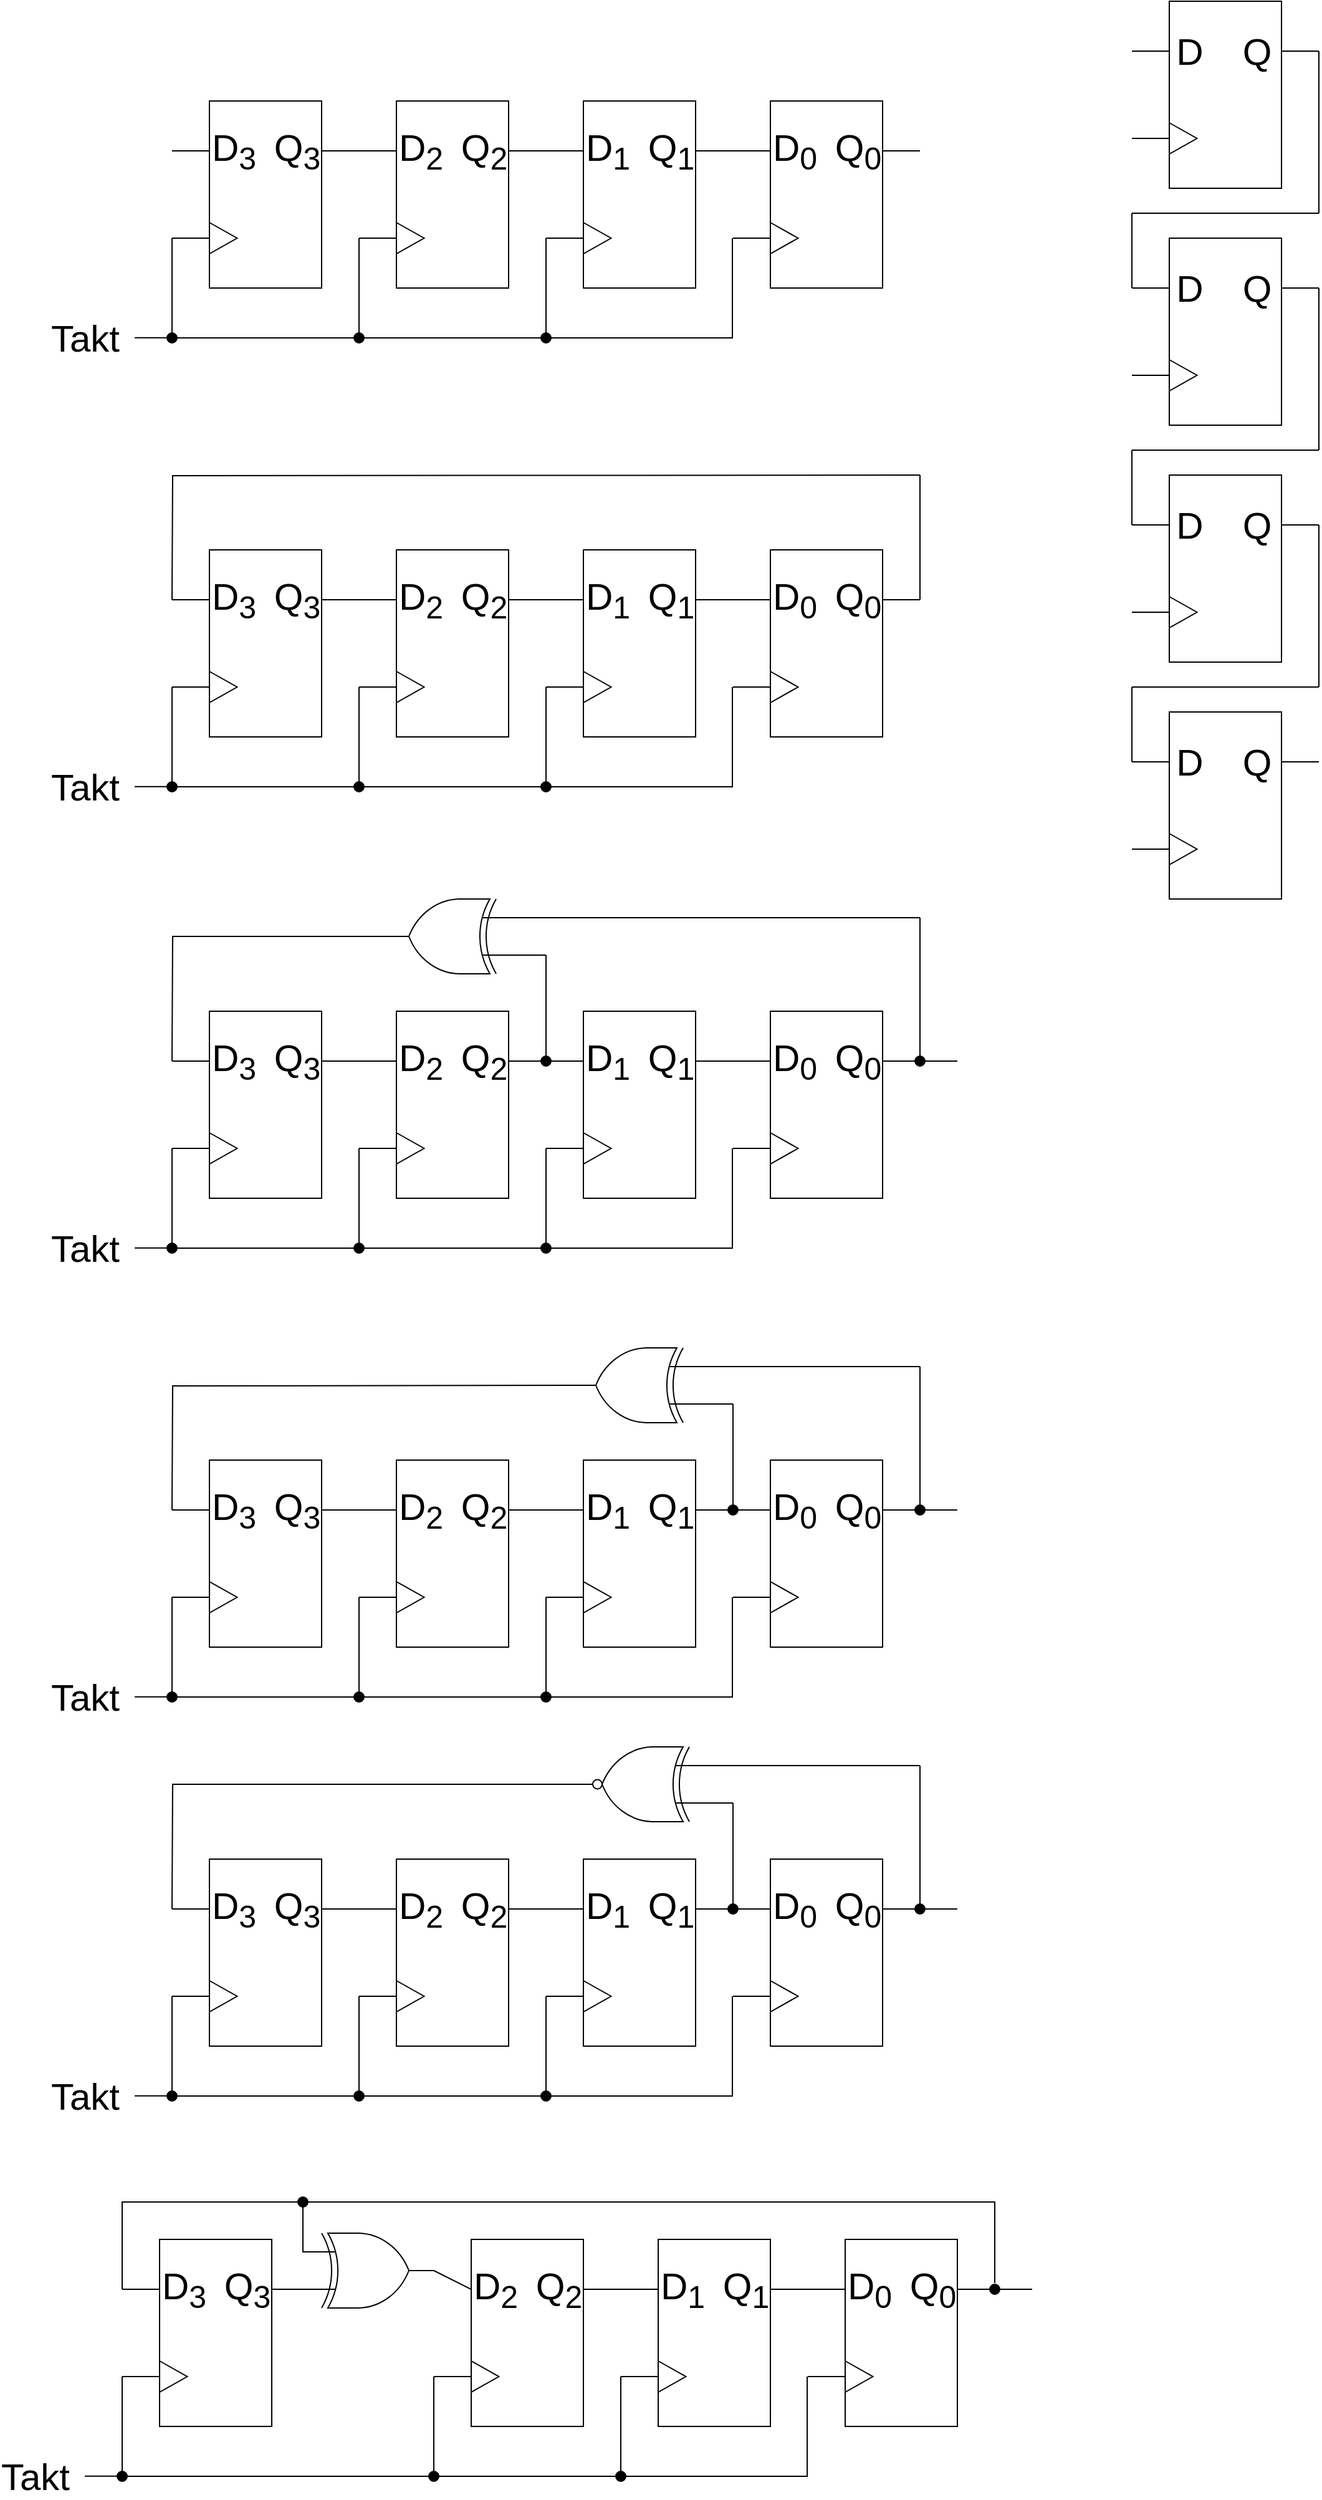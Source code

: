<mxfile>
    <diagram id="PS_w-CwXK0_uvmPeMOLf" name="Page-1">
        <mxGraphModel dx="1450" dy="132" grid="1" gridSize="10" guides="1" tooltips="1" connect="1" arrows="1" fold="1" page="1" pageScale="1" pageWidth="1600" pageHeight="900" math="0" shadow="0">
            <root>
                <mxCell id="0"/>
                <mxCell id="1" parent="0"/>
                <mxCell id="91" value="" style="group" parent="1" vertex="1" connectable="0">
                    <mxGeometry x="1000" y="960" width="150" height="720" as="geometry"/>
                </mxCell>
                <mxCell id="50" value="" style="group" parent="91" vertex="1" connectable="0">
                    <mxGeometry width="150" height="150" as="geometry"/>
                </mxCell>
                <mxCell id="51" value="" style="rounded=0;whiteSpace=wrap;html=1;" parent="50" vertex="1">
                    <mxGeometry x="30" width="90" height="150" as="geometry"/>
                </mxCell>
                <mxCell id="52" value="" style="endArrow=none;html=1;align=center;fontSize=30;entryX=0;entryY=0.267;entryDx=0;entryDy=0;entryPerimeter=0;" parent="50" target="51" edge="1">
                    <mxGeometry width="50" height="50" relative="1" as="geometry">
                        <mxPoint y="40" as="sourcePoint"/>
                        <mxPoint x="20" y="40" as="targetPoint"/>
                    </mxGeometry>
                </mxCell>
                <mxCell id="53" value="D" style="edgeLabel;html=1;align=center;verticalAlign=middle;resizable=0;points=[];fontSize=30;" parent="52" vertex="1" connectable="0">
                    <mxGeometry x="0.28" relative="1" as="geometry">
                        <mxPoint x="27" as="offset"/>
                    </mxGeometry>
                </mxCell>
                <mxCell id="54" value="" style="endArrow=none;html=1;align=center;exitX=1;exitY=0.267;exitDx=0;exitDy=0;fontSize=30;exitPerimeter=0;" parent="50" source="51" edge="1">
                    <mxGeometry width="50" height="50" relative="1" as="geometry">
                        <mxPoint x="135.556" y="30" as="sourcePoint"/>
                        <mxPoint x="150" y="40" as="targetPoint"/>
                    </mxGeometry>
                </mxCell>
                <mxCell id="55" value="Q" style="edgeLabel;html=1;align=center;verticalAlign=middle;resizable=0;points=[];fontSize=30;" parent="54" vertex="1" connectable="0">
                    <mxGeometry x="0.28" relative="1" as="geometry">
                        <mxPoint x="-39" as="offset"/>
                    </mxGeometry>
                </mxCell>
                <mxCell id="56" value="" style="endArrow=none;html=1;align=center;fontSize=30;entryX=0;entryY=0.5;entryDx=0;entryDy=0;" parent="50" target="57" edge="1">
                    <mxGeometry width="50" height="50" relative="1" as="geometry">
                        <mxPoint y="110" as="sourcePoint"/>
                        <mxPoint x="20" y="109.98" as="targetPoint"/>
                    </mxGeometry>
                </mxCell>
                <mxCell id="57" value="" style="triangle;whiteSpace=wrap;html=1;" parent="50" vertex="1">
                    <mxGeometry x="30.004" y="97.5" width="22.222" height="25" as="geometry"/>
                </mxCell>
                <mxCell id="58" value="" style="group" parent="91" vertex="1" connectable="0">
                    <mxGeometry y="190" width="150" height="150" as="geometry"/>
                </mxCell>
                <mxCell id="59" value="" style="rounded=0;whiteSpace=wrap;html=1;" parent="58" vertex="1">
                    <mxGeometry x="30" width="90" height="150" as="geometry"/>
                </mxCell>
                <mxCell id="60" value="" style="endArrow=none;html=1;align=center;fontSize=30;entryX=0;entryY=0.267;entryDx=0;entryDy=0;entryPerimeter=0;" parent="58" target="59" edge="1">
                    <mxGeometry width="50" height="50" relative="1" as="geometry">
                        <mxPoint y="40" as="sourcePoint"/>
                        <mxPoint x="20" y="40" as="targetPoint"/>
                    </mxGeometry>
                </mxCell>
                <mxCell id="61" value="D" style="edgeLabel;html=1;align=center;verticalAlign=middle;resizable=0;points=[];fontSize=30;" parent="60" vertex="1" connectable="0">
                    <mxGeometry x="0.28" relative="1" as="geometry">
                        <mxPoint x="27" as="offset"/>
                    </mxGeometry>
                </mxCell>
                <mxCell id="62" value="" style="endArrow=none;html=1;align=center;exitX=1;exitY=0.267;exitDx=0;exitDy=0;fontSize=30;exitPerimeter=0;" parent="58" source="59" edge="1">
                    <mxGeometry width="50" height="50" relative="1" as="geometry">
                        <mxPoint x="135.556" y="30" as="sourcePoint"/>
                        <mxPoint x="150" y="40" as="targetPoint"/>
                    </mxGeometry>
                </mxCell>
                <mxCell id="63" value="Q" style="edgeLabel;html=1;align=center;verticalAlign=middle;resizable=0;points=[];fontSize=30;" parent="62" vertex="1" connectable="0">
                    <mxGeometry x="0.28" relative="1" as="geometry">
                        <mxPoint x="-39" as="offset"/>
                    </mxGeometry>
                </mxCell>
                <mxCell id="64" value="" style="endArrow=none;html=1;align=center;fontSize=30;entryX=0;entryY=0.5;entryDx=0;entryDy=0;" parent="58" target="65" edge="1">
                    <mxGeometry width="50" height="50" relative="1" as="geometry">
                        <mxPoint y="110" as="sourcePoint"/>
                        <mxPoint x="20" y="109.98" as="targetPoint"/>
                    </mxGeometry>
                </mxCell>
                <mxCell id="65" value="" style="triangle;whiteSpace=wrap;html=1;" parent="58" vertex="1">
                    <mxGeometry x="30.004" y="97.5" width="22.222" height="25" as="geometry"/>
                </mxCell>
                <mxCell id="66" value="" style="endArrow=none;html=1;align=center;fontSize=30;" parent="91" edge="1">
                    <mxGeometry width="50" height="50" relative="1" as="geometry">
                        <mxPoint x="150" y="40" as="sourcePoint"/>
                        <mxPoint x="150" y="170" as="targetPoint"/>
                    </mxGeometry>
                </mxCell>
                <mxCell id="67" value="" style="endArrow=none;html=1;align=center;fontSize=30;" parent="91" edge="1">
                    <mxGeometry width="50" height="50" relative="1" as="geometry">
                        <mxPoint y="170" as="sourcePoint"/>
                        <mxPoint x="150" y="170" as="targetPoint"/>
                    </mxGeometry>
                </mxCell>
                <mxCell id="68" value="" style="endArrow=none;html=1;align=center;fontSize=30;" parent="91" edge="1">
                    <mxGeometry width="50" height="50" relative="1" as="geometry">
                        <mxPoint y="170" as="sourcePoint"/>
                        <mxPoint y="230" as="targetPoint"/>
                    </mxGeometry>
                </mxCell>
                <mxCell id="69" value="" style="group" parent="91" vertex="1" connectable="0">
                    <mxGeometry y="380" width="150" height="150" as="geometry"/>
                </mxCell>
                <mxCell id="70" value="" style="rounded=0;whiteSpace=wrap;html=1;" parent="69" vertex="1">
                    <mxGeometry x="30" width="90" height="150" as="geometry"/>
                </mxCell>
                <mxCell id="71" value="" style="endArrow=none;html=1;align=center;fontSize=30;entryX=0;entryY=0.267;entryDx=0;entryDy=0;entryPerimeter=0;" parent="69" target="70" edge="1">
                    <mxGeometry width="50" height="50" relative="1" as="geometry">
                        <mxPoint y="40" as="sourcePoint"/>
                        <mxPoint x="20" y="40" as="targetPoint"/>
                    </mxGeometry>
                </mxCell>
                <mxCell id="72" value="D" style="edgeLabel;html=1;align=center;verticalAlign=middle;resizable=0;points=[];fontSize=30;" parent="71" vertex="1" connectable="0">
                    <mxGeometry x="0.28" relative="1" as="geometry">
                        <mxPoint x="27" as="offset"/>
                    </mxGeometry>
                </mxCell>
                <mxCell id="73" value="" style="endArrow=none;html=1;align=center;exitX=1;exitY=0.267;exitDx=0;exitDy=0;fontSize=30;exitPerimeter=0;" parent="69" source="70" edge="1">
                    <mxGeometry width="50" height="50" relative="1" as="geometry">
                        <mxPoint x="135.556" y="30" as="sourcePoint"/>
                        <mxPoint x="150" y="40" as="targetPoint"/>
                    </mxGeometry>
                </mxCell>
                <mxCell id="74" value="Q" style="edgeLabel;html=1;align=center;verticalAlign=middle;resizable=0;points=[];fontSize=30;" parent="73" vertex="1" connectable="0">
                    <mxGeometry x="0.28" relative="1" as="geometry">
                        <mxPoint x="-39" as="offset"/>
                    </mxGeometry>
                </mxCell>
                <mxCell id="75" value="" style="endArrow=none;html=1;align=center;fontSize=30;entryX=0;entryY=0.5;entryDx=0;entryDy=0;" parent="69" target="76" edge="1">
                    <mxGeometry width="50" height="50" relative="1" as="geometry">
                        <mxPoint y="110" as="sourcePoint"/>
                        <mxPoint x="20" y="109.98" as="targetPoint"/>
                    </mxGeometry>
                </mxCell>
                <mxCell id="76" value="" style="triangle;whiteSpace=wrap;html=1;" parent="69" vertex="1">
                    <mxGeometry x="30.004" y="97.5" width="22.222" height="25" as="geometry"/>
                </mxCell>
                <mxCell id="77" value="" style="endArrow=none;html=1;align=center;fontSize=30;" parent="91" edge="1">
                    <mxGeometry width="50" height="50" relative="1" as="geometry">
                        <mxPoint x="150" y="230" as="sourcePoint"/>
                        <mxPoint x="150" y="360" as="targetPoint"/>
                    </mxGeometry>
                </mxCell>
                <mxCell id="78" value="" style="endArrow=none;html=1;align=center;fontSize=30;" parent="91" edge="1">
                    <mxGeometry width="50" height="50" relative="1" as="geometry">
                        <mxPoint y="360" as="sourcePoint"/>
                        <mxPoint x="150" y="360" as="targetPoint"/>
                    </mxGeometry>
                </mxCell>
                <mxCell id="79" value="" style="endArrow=none;html=1;align=center;fontSize=30;" parent="91" edge="1">
                    <mxGeometry width="50" height="50" relative="1" as="geometry">
                        <mxPoint y="360" as="sourcePoint"/>
                        <mxPoint y="420" as="targetPoint"/>
                    </mxGeometry>
                </mxCell>
                <mxCell id="80" value="" style="group" parent="91" vertex="1" connectable="0">
                    <mxGeometry y="570" width="150" height="150" as="geometry"/>
                </mxCell>
                <mxCell id="81" value="" style="rounded=0;whiteSpace=wrap;html=1;" parent="80" vertex="1">
                    <mxGeometry x="30" width="90" height="150" as="geometry"/>
                </mxCell>
                <mxCell id="82" value="" style="endArrow=none;html=1;align=center;fontSize=30;entryX=0;entryY=0.267;entryDx=0;entryDy=0;entryPerimeter=0;" parent="80" target="81" edge="1">
                    <mxGeometry width="50" height="50" relative="1" as="geometry">
                        <mxPoint y="40" as="sourcePoint"/>
                        <mxPoint x="20" y="40" as="targetPoint"/>
                    </mxGeometry>
                </mxCell>
                <mxCell id="83" value="D" style="edgeLabel;html=1;align=center;verticalAlign=middle;resizable=0;points=[];fontSize=30;" parent="82" vertex="1" connectable="0">
                    <mxGeometry x="0.28" relative="1" as="geometry">
                        <mxPoint x="27" as="offset"/>
                    </mxGeometry>
                </mxCell>
                <mxCell id="84" value="" style="endArrow=none;html=1;align=center;exitX=1;exitY=0.267;exitDx=0;exitDy=0;fontSize=30;exitPerimeter=0;" parent="80" source="81" edge="1">
                    <mxGeometry width="50" height="50" relative="1" as="geometry">
                        <mxPoint x="135.556" y="30" as="sourcePoint"/>
                        <mxPoint x="150" y="40" as="targetPoint"/>
                    </mxGeometry>
                </mxCell>
                <mxCell id="85" value="Q" style="edgeLabel;html=1;align=center;verticalAlign=middle;resizable=0;points=[];fontSize=30;" parent="84" vertex="1" connectable="0">
                    <mxGeometry x="0.28" relative="1" as="geometry">
                        <mxPoint x="-39" as="offset"/>
                    </mxGeometry>
                </mxCell>
                <mxCell id="86" value="" style="endArrow=none;html=1;align=center;fontSize=30;entryX=0;entryY=0.5;entryDx=0;entryDy=0;" parent="80" target="87" edge="1">
                    <mxGeometry width="50" height="50" relative="1" as="geometry">
                        <mxPoint y="110" as="sourcePoint"/>
                        <mxPoint x="20" y="109.98" as="targetPoint"/>
                    </mxGeometry>
                </mxCell>
                <mxCell id="87" value="" style="triangle;whiteSpace=wrap;html=1;" parent="80" vertex="1">
                    <mxGeometry x="30.004" y="97.5" width="22.222" height="25" as="geometry"/>
                </mxCell>
                <mxCell id="88" value="" style="endArrow=none;html=1;align=center;fontSize=30;" parent="91" edge="1">
                    <mxGeometry width="50" height="50" relative="1" as="geometry">
                        <mxPoint x="150" y="420" as="sourcePoint"/>
                        <mxPoint x="150" y="550" as="targetPoint"/>
                    </mxGeometry>
                </mxCell>
                <mxCell id="89" value="" style="endArrow=none;html=1;align=center;fontSize=30;" parent="91" edge="1">
                    <mxGeometry width="50" height="50" relative="1" as="geometry">
                        <mxPoint y="550" as="sourcePoint"/>
                        <mxPoint x="150" y="550" as="targetPoint"/>
                    </mxGeometry>
                </mxCell>
                <mxCell id="90" value="" style="endArrow=none;html=1;align=center;fontSize=30;" parent="91" edge="1">
                    <mxGeometry width="50" height="50" relative="1" as="geometry">
                        <mxPoint y="550" as="sourcePoint"/>
                        <mxPoint y="610" as="targetPoint"/>
                    </mxGeometry>
                </mxCell>
                <mxCell id="234" value="" style="group" parent="1" vertex="1" connectable="0">
                    <mxGeometry x="200" y="1040" width="630" height="195" as="geometry"/>
                </mxCell>
                <mxCell id="2" value="Takt" style="endArrow=none;html=1;align=center;fontSize=30;entryX=0;entryY=0.5;entryDx=0;entryDy=0;" parent="234" edge="1">
                    <mxGeometry x="-1" y="-40" width="50" height="50" relative="1" as="geometry">
                        <mxPoint y="189.91" as="sourcePoint"/>
                        <mxPoint x="30.004" y="189.91" as="targetPoint"/>
                        <mxPoint x="-40" y="-40" as="offset"/>
                    </mxGeometry>
                </mxCell>
                <mxCell id="3" value="" style="group" parent="234" vertex="1" connectable="0">
                    <mxGeometry x="30" width="150" height="150" as="geometry"/>
                </mxCell>
                <mxCell id="4" value="" style="rounded=0;whiteSpace=wrap;html=1;" parent="3" vertex="1">
                    <mxGeometry x="30" width="90" height="150" as="geometry"/>
                </mxCell>
                <mxCell id="5" value="" style="endArrow=none;html=1;align=center;fontSize=30;entryX=0;entryY=0.267;entryDx=0;entryDy=0;entryPerimeter=0;" parent="3" target="4" edge="1">
                    <mxGeometry width="50" height="50" relative="1" as="geometry">
                        <mxPoint y="40" as="sourcePoint"/>
                        <mxPoint x="20" y="40" as="targetPoint"/>
                    </mxGeometry>
                </mxCell>
                <mxCell id="6" value="D&lt;sub&gt;3&lt;/sub&gt;" style="edgeLabel;html=1;align=left;verticalAlign=middle;resizable=0;points=[];fontSize=30;" parent="5" vertex="1" connectable="0">
                    <mxGeometry x="0.28" relative="1" as="geometry">
                        <mxPoint x="11" as="offset"/>
                    </mxGeometry>
                </mxCell>
                <mxCell id="7" value="" style="endArrow=none;html=1;align=center;exitX=1;exitY=0.267;exitDx=0;exitDy=0;fontSize=30;exitPerimeter=0;" parent="3" source="4" edge="1">
                    <mxGeometry width="50" height="50" relative="1" as="geometry">
                        <mxPoint x="135.556" y="30" as="sourcePoint"/>
                        <mxPoint x="150" y="40" as="targetPoint"/>
                    </mxGeometry>
                </mxCell>
                <mxCell id="8" value="Q&lt;sub&gt;3&lt;br&gt;&lt;/sub&gt;" style="edgeLabel;html=1;align=center;verticalAlign=middle;resizable=0;points=[];fontSize=30;" parent="7" vertex="1" connectable="0">
                    <mxGeometry x="0.28" relative="1" as="geometry">
                        <mxPoint x="-39" as="offset"/>
                    </mxGeometry>
                </mxCell>
                <mxCell id="9" value="" style="endArrow=none;html=1;align=center;fontSize=30;entryX=0;entryY=0.5;entryDx=0;entryDy=0;" parent="3" target="10" edge="1">
                    <mxGeometry width="50" height="50" relative="1" as="geometry">
                        <mxPoint y="110" as="sourcePoint"/>
                        <mxPoint x="20" y="109.98" as="targetPoint"/>
                    </mxGeometry>
                </mxCell>
                <mxCell id="10" value="" style="triangle;whiteSpace=wrap;html=1;" parent="3" vertex="1">
                    <mxGeometry x="30.004" y="97.5" width="22.222" height="25" as="geometry"/>
                </mxCell>
                <mxCell id="11" value="" style="group" parent="234" vertex="1" connectable="0">
                    <mxGeometry x="180" width="150" height="150" as="geometry"/>
                </mxCell>
                <mxCell id="12" value="" style="rounded=0;whiteSpace=wrap;html=1;" parent="11" vertex="1">
                    <mxGeometry x="30" width="90" height="150" as="geometry"/>
                </mxCell>
                <mxCell id="13" value="" style="endArrow=none;html=1;align=center;fontSize=30;entryX=0;entryY=0.267;entryDx=0;entryDy=0;entryPerimeter=0;" parent="11" target="12" edge="1">
                    <mxGeometry width="50" height="50" relative="1" as="geometry">
                        <mxPoint y="40" as="sourcePoint"/>
                        <mxPoint x="20" y="40" as="targetPoint"/>
                    </mxGeometry>
                </mxCell>
                <mxCell id="14" value="D&lt;sub&gt;2&lt;/sub&gt;" style="edgeLabel;html=1;align=left;verticalAlign=middle;resizable=0;points=[];fontSize=30;" parent="13" vertex="1" connectable="0">
                    <mxGeometry x="0.28" relative="1" as="geometry">
                        <mxPoint x="11" as="offset"/>
                    </mxGeometry>
                </mxCell>
                <mxCell id="15" value="" style="endArrow=none;html=1;align=center;exitX=1;exitY=0.267;exitDx=0;exitDy=0;fontSize=30;exitPerimeter=0;" parent="11" source="12" edge="1">
                    <mxGeometry width="50" height="50" relative="1" as="geometry">
                        <mxPoint x="135.556" y="30" as="sourcePoint"/>
                        <mxPoint x="150" y="40" as="targetPoint"/>
                    </mxGeometry>
                </mxCell>
                <mxCell id="16" value="Q&lt;sub&gt;2&lt;/sub&gt;" style="edgeLabel;html=1;align=center;verticalAlign=middle;resizable=0;points=[];fontSize=30;" parent="15" vertex="1" connectable="0">
                    <mxGeometry x="0.28" relative="1" as="geometry">
                        <mxPoint x="-39" as="offset"/>
                    </mxGeometry>
                </mxCell>
                <mxCell id="17" value="" style="endArrow=none;html=1;align=center;fontSize=30;entryX=0;entryY=0.5;entryDx=0;entryDy=0;" parent="11" target="18" edge="1">
                    <mxGeometry width="50" height="50" relative="1" as="geometry">
                        <mxPoint y="110" as="sourcePoint"/>
                        <mxPoint x="20" y="109.98" as="targetPoint"/>
                    </mxGeometry>
                </mxCell>
                <mxCell id="18" value="" style="triangle;whiteSpace=wrap;html=1;" parent="11" vertex="1">
                    <mxGeometry x="30.004" y="97.5" width="22.222" height="25" as="geometry"/>
                </mxCell>
                <mxCell id="20" value="" style="group" parent="234" vertex="1" connectable="0">
                    <mxGeometry x="330" width="150" height="150" as="geometry"/>
                </mxCell>
                <mxCell id="21" value="" style="rounded=0;whiteSpace=wrap;html=1;" parent="20" vertex="1">
                    <mxGeometry x="30" width="90" height="150" as="geometry"/>
                </mxCell>
                <mxCell id="22" value="" style="endArrow=none;html=1;align=center;fontSize=30;entryX=0;entryY=0.267;entryDx=0;entryDy=0;entryPerimeter=0;" parent="20" target="21" edge="1">
                    <mxGeometry width="50" height="50" relative="1" as="geometry">
                        <mxPoint y="40" as="sourcePoint"/>
                        <mxPoint x="20" y="40" as="targetPoint"/>
                    </mxGeometry>
                </mxCell>
                <mxCell id="23" value="D&lt;sub&gt;1&lt;/sub&gt;" style="edgeLabel;html=1;align=left;verticalAlign=middle;resizable=0;points=[];fontSize=30;" parent="22" vertex="1" connectable="0">
                    <mxGeometry x="0.28" relative="1" as="geometry">
                        <mxPoint x="11" as="offset"/>
                    </mxGeometry>
                </mxCell>
                <mxCell id="24" value="" style="endArrow=none;html=1;align=center;exitX=1;exitY=0.267;exitDx=0;exitDy=0;fontSize=30;exitPerimeter=0;" parent="20" source="21" edge="1">
                    <mxGeometry width="50" height="50" relative="1" as="geometry">
                        <mxPoint x="135.556" y="30" as="sourcePoint"/>
                        <mxPoint x="150" y="40" as="targetPoint"/>
                    </mxGeometry>
                </mxCell>
                <mxCell id="25" value="Q&lt;sub&gt;1&lt;/sub&gt;" style="edgeLabel;html=1;align=center;verticalAlign=middle;resizable=0;points=[];fontSize=30;" parent="24" vertex="1" connectable="0">
                    <mxGeometry x="0.28" relative="1" as="geometry">
                        <mxPoint x="-39" as="offset"/>
                    </mxGeometry>
                </mxCell>
                <mxCell id="26" value="" style="endArrow=none;html=1;align=center;fontSize=30;entryX=0;entryY=0.5;entryDx=0;entryDy=0;" parent="20" target="27" edge="1">
                    <mxGeometry width="50" height="50" relative="1" as="geometry">
                        <mxPoint y="110" as="sourcePoint"/>
                        <mxPoint x="20" y="109.98" as="targetPoint"/>
                    </mxGeometry>
                </mxCell>
                <mxCell id="27" value="" style="triangle;whiteSpace=wrap;html=1;" parent="20" vertex="1">
                    <mxGeometry x="30.004" y="97.5" width="22.222" height="25" as="geometry"/>
                </mxCell>
                <mxCell id="28" value="" style="group" parent="234" vertex="1" connectable="0">
                    <mxGeometry x="480" width="150" height="150" as="geometry"/>
                </mxCell>
                <mxCell id="29" value="" style="rounded=0;whiteSpace=wrap;html=1;" parent="28" vertex="1">
                    <mxGeometry x="30" width="90" height="150" as="geometry"/>
                </mxCell>
                <mxCell id="30" value="" style="endArrow=none;html=1;align=center;fontSize=30;entryX=0;entryY=0.267;entryDx=0;entryDy=0;entryPerimeter=0;" parent="28" target="29" edge="1">
                    <mxGeometry width="50" height="50" relative="1" as="geometry">
                        <mxPoint y="40" as="sourcePoint"/>
                        <mxPoint x="20" y="40" as="targetPoint"/>
                    </mxGeometry>
                </mxCell>
                <mxCell id="31" value="D&lt;sub&gt;0&lt;/sub&gt;" style="edgeLabel;html=1;align=left;verticalAlign=middle;resizable=0;points=[];fontSize=30;" parent="30" vertex="1" connectable="0">
                    <mxGeometry x="0.28" relative="1" as="geometry">
                        <mxPoint x="11" as="offset"/>
                    </mxGeometry>
                </mxCell>
                <mxCell id="32" value="" style="endArrow=none;html=1;align=center;exitX=1;exitY=0.267;exitDx=0;exitDy=0;fontSize=30;exitPerimeter=0;" parent="28" source="29" edge="1">
                    <mxGeometry width="50" height="50" relative="1" as="geometry">
                        <mxPoint x="135.556" y="30" as="sourcePoint"/>
                        <mxPoint x="150" y="40" as="targetPoint"/>
                    </mxGeometry>
                </mxCell>
                <mxCell id="33" value="Q&lt;sub&gt;0&lt;/sub&gt;" style="edgeLabel;html=1;align=center;verticalAlign=middle;resizable=0;points=[];fontSize=30;" parent="32" vertex="1" connectable="0">
                    <mxGeometry x="0.28" relative="1" as="geometry">
                        <mxPoint x="-39" as="offset"/>
                    </mxGeometry>
                </mxCell>
                <mxCell id="34" value="" style="endArrow=none;html=1;align=center;fontSize=30;entryX=0;entryY=0.5;entryDx=0;entryDy=0;" parent="28" target="35" edge="1">
                    <mxGeometry width="50" height="50" relative="1" as="geometry">
                        <mxPoint y="110" as="sourcePoint"/>
                        <mxPoint x="20" y="109.98" as="targetPoint"/>
                    </mxGeometry>
                </mxCell>
                <mxCell id="35" value="" style="triangle;whiteSpace=wrap;html=1;" parent="28" vertex="1">
                    <mxGeometry x="30.004" y="97.5" width="22.222" height="25" as="geometry"/>
                </mxCell>
                <mxCell id="36" value="" style="endArrow=none;html=1;align=center;fontSize=30;" parent="234" edge="1">
                    <mxGeometry width="50" height="50" relative="1" as="geometry">
                        <mxPoint x="30" y="190" as="sourcePoint"/>
                        <mxPoint x="30" y="110" as="targetPoint"/>
                    </mxGeometry>
                </mxCell>
                <mxCell id="37" value="" style="endArrow=none;html=1;align=center;fontSize=30;" parent="234" edge="1">
                    <mxGeometry width="50" height="50" relative="1" as="geometry">
                        <mxPoint x="180" y="190" as="sourcePoint"/>
                        <mxPoint x="180" y="110" as="targetPoint"/>
                    </mxGeometry>
                </mxCell>
                <mxCell id="38" value="" style="endArrow=none;html=1;align=center;fontSize=30;" parent="234" edge="1">
                    <mxGeometry width="50" height="50" relative="1" as="geometry">
                        <mxPoint x="330" y="190" as="sourcePoint"/>
                        <mxPoint x="330" y="110" as="targetPoint"/>
                    </mxGeometry>
                </mxCell>
                <mxCell id="39" value="" style="endArrow=none;html=1;align=center;fontSize=30;" parent="234" edge="1">
                    <mxGeometry width="50" height="50" relative="1" as="geometry">
                        <mxPoint x="479.52" y="190" as="sourcePoint"/>
                        <mxPoint x="479.52" y="110" as="targetPoint"/>
                    </mxGeometry>
                </mxCell>
                <mxCell id="40" value="" style="endArrow=none;html=1;align=center;fontSize=30;exitX=0.9;exitY=0.5;exitDx=0;exitDy=0;exitPerimeter=0;" parent="234" source="46" edge="1">
                    <mxGeometry width="50" height="50" relative="1" as="geometry">
                        <mxPoint y="190" as="sourcePoint"/>
                        <mxPoint x="480" y="190" as="targetPoint"/>
                    </mxGeometry>
                </mxCell>
                <mxCell id="45" value="" style="verticalLabelPosition=bottom;shadow=0;dashed=0;align=center;html=1;verticalAlign=top;shape=mxgraph.electrical.logic_gates.inverting_contact;fillColor=#000000;" parent="234" vertex="1">
                    <mxGeometry x="175" y="185" width="10" height="10" as="geometry"/>
                </mxCell>
                <mxCell id="46" value="" style="verticalLabelPosition=bottom;shadow=0;dashed=0;align=center;html=1;verticalAlign=top;shape=mxgraph.electrical.logic_gates.inverting_contact;fillColor=#000000;" parent="234" vertex="1">
                    <mxGeometry x="25" y="185" width="10" height="10" as="geometry"/>
                </mxCell>
                <mxCell id="47" value="" style="verticalLabelPosition=bottom;shadow=0;dashed=0;align=center;html=1;verticalAlign=top;shape=mxgraph.electrical.logic_gates.inverting_contact;fillColor=#000000;" parent="234" vertex="1">
                    <mxGeometry x="325" y="185" width="10" height="10" as="geometry"/>
                </mxCell>
                <mxCell id="295" value="" style="group" parent="1" vertex="1" connectable="0">
                    <mxGeometry x="160" y="2720" width="760" height="230" as="geometry"/>
                </mxCell>
                <mxCell id="242" value="" style="endArrow=none;html=1;align=center;fontSize=30;" parent="295" edge="1">
                    <mxGeometry width="50" height="50" relative="1" as="geometry">
                        <mxPoint x="730" y="75" as="sourcePoint"/>
                        <mxPoint x="760" y="75" as="targetPoint"/>
                    </mxGeometry>
                </mxCell>
                <mxCell id="243" value="Takt" style="endArrow=none;html=1;align=center;fontSize=30;entryX=0;entryY=0.5;entryDx=0;entryDy=0;" parent="295" edge="1">
                    <mxGeometry x="-1" y="-40" width="50" height="50" relative="1" as="geometry">
                        <mxPoint y="224.91" as="sourcePoint"/>
                        <mxPoint x="30.004" y="224.91" as="targetPoint"/>
                        <mxPoint x="-40" y="-40" as="offset"/>
                    </mxGeometry>
                </mxCell>
                <mxCell id="244" value="" style="group" parent="295" vertex="1" connectable="0">
                    <mxGeometry x="30" y="35" width="150" height="150" as="geometry"/>
                </mxCell>
                <mxCell id="245" value="" style="rounded=0;whiteSpace=wrap;html=1;" parent="244" vertex="1">
                    <mxGeometry x="30" width="90" height="150" as="geometry"/>
                </mxCell>
                <mxCell id="246" value="" style="endArrow=none;html=1;align=center;fontSize=30;entryX=0;entryY=0.267;entryDx=0;entryDy=0;entryPerimeter=0;" parent="244" target="245" edge="1">
                    <mxGeometry width="50" height="50" relative="1" as="geometry">
                        <mxPoint y="40" as="sourcePoint"/>
                        <mxPoint x="20" y="40" as="targetPoint"/>
                    </mxGeometry>
                </mxCell>
                <mxCell id="247" value="D&lt;sub&gt;3&lt;/sub&gt;" style="edgeLabel;html=1;align=left;verticalAlign=middle;resizable=0;points=[];fontSize=30;" parent="246" vertex="1" connectable="0">
                    <mxGeometry x="0.28" relative="1" as="geometry">
                        <mxPoint x="11" as="offset"/>
                    </mxGeometry>
                </mxCell>
                <mxCell id="248" value="" style="endArrow=none;html=1;align=center;exitX=1;exitY=0.267;exitDx=0;exitDy=0;fontSize=30;exitPerimeter=0;" parent="244" source="245" edge="1">
                    <mxGeometry width="50" height="50" relative="1" as="geometry">
                        <mxPoint x="135.556" y="30" as="sourcePoint"/>
                        <mxPoint x="150" y="40" as="targetPoint"/>
                    </mxGeometry>
                </mxCell>
                <mxCell id="249" value="Q&lt;sub&gt;3&lt;br&gt;&lt;/sub&gt;" style="edgeLabel;html=1;align=center;verticalAlign=middle;resizable=0;points=[];fontSize=30;" parent="248" vertex="1" connectable="0">
                    <mxGeometry x="0.28" relative="1" as="geometry">
                        <mxPoint x="-39" as="offset"/>
                    </mxGeometry>
                </mxCell>
                <mxCell id="250" value="" style="endArrow=none;html=1;align=center;fontSize=30;entryX=0;entryY=0.5;entryDx=0;entryDy=0;" parent="244" target="251" edge="1">
                    <mxGeometry width="50" height="50" relative="1" as="geometry">
                        <mxPoint y="110" as="sourcePoint"/>
                        <mxPoint x="20" y="109.98" as="targetPoint"/>
                    </mxGeometry>
                </mxCell>
                <mxCell id="251" value="" style="triangle;whiteSpace=wrap;html=1;" parent="244" vertex="1">
                    <mxGeometry x="30.004" y="97.5" width="22.222" height="25" as="geometry"/>
                </mxCell>
                <mxCell id="252" value="" style="group" parent="295" vertex="1" connectable="0">
                    <mxGeometry x="280" y="35" width="150" height="150" as="geometry"/>
                </mxCell>
                <mxCell id="253" value="" style="rounded=0;whiteSpace=wrap;html=1;" parent="252" vertex="1">
                    <mxGeometry x="30" width="90" height="150" as="geometry"/>
                </mxCell>
                <mxCell id="256" value="" style="endArrow=none;html=1;align=center;exitX=1;exitY=0.267;exitDx=0;exitDy=0;fontSize=30;exitPerimeter=0;" parent="252" source="253" edge="1">
                    <mxGeometry width="50" height="50" relative="1" as="geometry">
                        <mxPoint x="135.556" y="30" as="sourcePoint"/>
                        <mxPoint x="150" y="40" as="targetPoint"/>
                    </mxGeometry>
                </mxCell>
                <mxCell id="257" value="Q&lt;sub&gt;2&lt;/sub&gt;" style="edgeLabel;html=1;align=center;verticalAlign=middle;resizable=0;points=[];fontSize=30;" parent="256" vertex="1" connectable="0">
                    <mxGeometry x="0.28" relative="1" as="geometry">
                        <mxPoint x="-39" as="offset"/>
                    </mxGeometry>
                </mxCell>
                <mxCell id="258" value="" style="endArrow=none;html=1;align=center;fontSize=30;entryX=0;entryY=0.5;entryDx=0;entryDy=0;" parent="252" target="259" edge="1">
                    <mxGeometry width="50" height="50" relative="1" as="geometry">
                        <mxPoint y="110" as="sourcePoint"/>
                        <mxPoint x="20" y="109.98" as="targetPoint"/>
                    </mxGeometry>
                </mxCell>
                <mxCell id="259" value="" style="triangle;whiteSpace=wrap;html=1;" parent="252" vertex="1">
                    <mxGeometry x="30.004" y="97.5" width="22.222" height="25" as="geometry"/>
                </mxCell>
                <mxCell id="260" value="" style="group" parent="295" vertex="1" connectable="0">
                    <mxGeometry x="430" y="35" width="150" height="150" as="geometry"/>
                </mxCell>
                <mxCell id="261" value="" style="rounded=0;whiteSpace=wrap;html=1;" parent="260" vertex="1">
                    <mxGeometry x="30" width="90" height="150" as="geometry"/>
                </mxCell>
                <mxCell id="262" value="" style="endArrow=none;html=1;align=center;fontSize=30;entryX=0;entryY=0.267;entryDx=0;entryDy=0;entryPerimeter=0;" parent="260" target="261" edge="1">
                    <mxGeometry width="50" height="50" relative="1" as="geometry">
                        <mxPoint y="40" as="sourcePoint"/>
                        <mxPoint x="20" y="40" as="targetPoint"/>
                    </mxGeometry>
                </mxCell>
                <mxCell id="263" value="D&lt;sub&gt;1&lt;/sub&gt;" style="edgeLabel;html=1;align=left;verticalAlign=middle;resizable=0;points=[];fontSize=30;" parent="262" vertex="1" connectable="0">
                    <mxGeometry x="0.28" relative="1" as="geometry">
                        <mxPoint x="11" as="offset"/>
                    </mxGeometry>
                </mxCell>
                <mxCell id="264" value="" style="endArrow=none;html=1;align=center;exitX=1;exitY=0.267;exitDx=0;exitDy=0;fontSize=30;exitPerimeter=0;" parent="260" source="261" edge="1">
                    <mxGeometry width="50" height="50" relative="1" as="geometry">
                        <mxPoint x="135.556" y="30" as="sourcePoint"/>
                        <mxPoint x="150" y="40" as="targetPoint"/>
                    </mxGeometry>
                </mxCell>
                <mxCell id="265" value="Q&lt;sub&gt;1&lt;/sub&gt;" style="edgeLabel;html=1;align=center;verticalAlign=middle;resizable=0;points=[];fontSize=30;" parent="264" vertex="1" connectable="0">
                    <mxGeometry x="0.28" relative="1" as="geometry">
                        <mxPoint x="-39" as="offset"/>
                    </mxGeometry>
                </mxCell>
                <mxCell id="266" value="" style="endArrow=none;html=1;align=center;fontSize=30;entryX=0;entryY=0.5;entryDx=0;entryDy=0;" parent="260" target="267" edge="1">
                    <mxGeometry width="50" height="50" relative="1" as="geometry">
                        <mxPoint y="110" as="sourcePoint"/>
                        <mxPoint x="20" y="109.98" as="targetPoint"/>
                    </mxGeometry>
                </mxCell>
                <mxCell id="267" value="" style="triangle;whiteSpace=wrap;html=1;" parent="260" vertex="1">
                    <mxGeometry x="30.004" y="97.5" width="22.222" height="25" as="geometry"/>
                </mxCell>
                <mxCell id="268" value="" style="group" parent="295" vertex="1" connectable="0">
                    <mxGeometry x="580" y="35" width="150" height="150" as="geometry"/>
                </mxCell>
                <mxCell id="269" value="" style="rounded=0;whiteSpace=wrap;html=1;" parent="268" vertex="1">
                    <mxGeometry x="30" width="90" height="150" as="geometry"/>
                </mxCell>
                <mxCell id="270" value="" style="endArrow=none;html=1;align=center;fontSize=30;entryX=0;entryY=0.267;entryDx=0;entryDy=0;entryPerimeter=0;" parent="268" target="269" edge="1">
                    <mxGeometry width="50" height="50" relative="1" as="geometry">
                        <mxPoint y="40" as="sourcePoint"/>
                        <mxPoint x="20" y="40" as="targetPoint"/>
                    </mxGeometry>
                </mxCell>
                <mxCell id="271" value="D&lt;sub&gt;0&lt;/sub&gt;" style="edgeLabel;html=1;align=left;verticalAlign=middle;resizable=0;points=[];fontSize=30;" parent="270" vertex="1" connectable="0">
                    <mxGeometry x="0.28" relative="1" as="geometry">
                        <mxPoint x="11" as="offset"/>
                    </mxGeometry>
                </mxCell>
                <mxCell id="272" value="" style="endArrow=none;html=1;align=center;exitX=1;exitY=0.267;exitDx=0;exitDy=0;fontSize=30;exitPerimeter=0;" parent="268" source="269" edge="1">
                    <mxGeometry width="50" height="50" relative="1" as="geometry">
                        <mxPoint x="135.556" y="30" as="sourcePoint"/>
                        <mxPoint x="150" y="40" as="targetPoint"/>
                    </mxGeometry>
                </mxCell>
                <mxCell id="273" value="Q&lt;sub&gt;0&lt;/sub&gt;" style="edgeLabel;html=1;align=center;verticalAlign=middle;resizable=0;points=[];fontSize=30;" parent="272" vertex="1" connectable="0">
                    <mxGeometry x="0.28" relative="1" as="geometry">
                        <mxPoint x="-39" as="offset"/>
                    </mxGeometry>
                </mxCell>
                <mxCell id="274" value="" style="endArrow=none;html=1;align=center;fontSize=30;entryX=0;entryY=0.5;entryDx=0;entryDy=0;" parent="268" target="275" edge="1">
                    <mxGeometry width="50" height="50" relative="1" as="geometry">
                        <mxPoint y="110" as="sourcePoint"/>
                        <mxPoint x="20" y="109.98" as="targetPoint"/>
                    </mxGeometry>
                </mxCell>
                <mxCell id="275" value="" style="triangle;whiteSpace=wrap;html=1;" parent="268" vertex="1">
                    <mxGeometry x="30.004" y="97.5" width="22.222" height="25" as="geometry"/>
                </mxCell>
                <mxCell id="276" value="" style="endArrow=none;html=1;align=center;fontSize=30;" parent="295" edge="1">
                    <mxGeometry width="50" height="50" relative="1" as="geometry">
                        <mxPoint x="30" y="225" as="sourcePoint"/>
                        <mxPoint x="30" y="145.0" as="targetPoint"/>
                    </mxGeometry>
                </mxCell>
                <mxCell id="277" value="" style="endArrow=none;html=1;align=center;fontSize=30;" parent="295" edge="1">
                    <mxGeometry width="50" height="50" relative="1" as="geometry">
                        <mxPoint x="280" y="225" as="sourcePoint"/>
                        <mxPoint x="280" y="145.0" as="targetPoint"/>
                    </mxGeometry>
                </mxCell>
                <mxCell id="278" value="" style="endArrow=none;html=1;align=center;fontSize=30;" parent="295" edge="1">
                    <mxGeometry width="50" height="50" relative="1" as="geometry">
                        <mxPoint x="430" y="225" as="sourcePoint"/>
                        <mxPoint x="430" y="145.0" as="targetPoint"/>
                    </mxGeometry>
                </mxCell>
                <mxCell id="279" value="" style="endArrow=none;html=1;align=center;fontSize=30;" parent="295" edge="1">
                    <mxGeometry width="50" height="50" relative="1" as="geometry">
                        <mxPoint x="579.52" y="225" as="sourcePoint"/>
                        <mxPoint x="579.52" y="145.0" as="targetPoint"/>
                    </mxGeometry>
                </mxCell>
                <mxCell id="280" value="" style="endArrow=none;html=1;align=center;fontSize=30;exitX=0.9;exitY=0.5;exitDx=0;exitDy=0;exitPerimeter=0;" parent="295" source="282" edge="1">
                    <mxGeometry width="50" height="50" relative="1" as="geometry">
                        <mxPoint x="100" y="225" as="sourcePoint"/>
                        <mxPoint x="580" y="225" as="targetPoint"/>
                    </mxGeometry>
                </mxCell>
                <mxCell id="281" value="" style="verticalLabelPosition=bottom;shadow=0;dashed=0;align=center;html=1;verticalAlign=top;shape=mxgraph.electrical.logic_gates.inverting_contact;fillColor=#000000;" parent="295" vertex="1">
                    <mxGeometry x="275" y="220" width="10" height="10" as="geometry"/>
                </mxCell>
                <mxCell id="282" value="" style="verticalLabelPosition=bottom;shadow=0;dashed=0;align=center;html=1;verticalAlign=top;shape=mxgraph.electrical.logic_gates.inverting_contact;fillColor=#000000;" parent="295" vertex="1">
                    <mxGeometry x="25" y="220" width="10" height="10" as="geometry"/>
                </mxCell>
                <mxCell id="283" value="" style="verticalLabelPosition=bottom;shadow=0;dashed=0;align=center;html=1;verticalAlign=top;shape=mxgraph.electrical.logic_gates.inverting_contact;fillColor=#000000;" parent="295" vertex="1">
                    <mxGeometry x="425" y="220" width="10" height="10" as="geometry"/>
                </mxCell>
                <mxCell id="284" style="edgeStyle=orthogonalEdgeStyle;html=1;endArrow=none;endFill=0;rounded=0;" parent="295" source="291" edge="1">
                    <mxGeometry relative="1" as="geometry">
                        <mxPoint x="30" y="75" as="targetPoint"/>
                        <mxPoint x="455" y="-25" as="sourcePoint"/>
                        <Array as="points">
                            <mxPoint x="730" y="5"/>
                            <mxPoint x="30" y="5"/>
                        </Array>
                    </mxGeometry>
                </mxCell>
                <mxCell id="286" value="" style="endArrow=none;html=1;align=center;fontSize=30;edgeStyle=orthogonalEdgeStyle;rounded=0;" parent="295" edge="1">
                    <mxGeometry width="50" height="50" relative="1" as="geometry">
                        <mxPoint x="180" y="45" as="sourcePoint"/>
                        <mxPoint x="175" y="5" as="targetPoint"/>
                        <Array as="points">
                            <mxPoint x="175" y="45"/>
                        </Array>
                    </mxGeometry>
                </mxCell>
                <mxCell id="290" value="" style="verticalLabelPosition=bottom;shadow=0;dashed=0;align=center;html=1;verticalAlign=top;shape=mxgraph.electrical.logic_gates.inverting_contact;fillColor=#000000;" parent="295" vertex="1">
                    <mxGeometry x="170" width="10" height="10" as="geometry"/>
                </mxCell>
                <mxCell id="291" value="" style="verticalLabelPosition=bottom;shadow=0;dashed=0;align=center;html=1;verticalAlign=top;shape=mxgraph.electrical.logic_gates.inverting_contact;fillColor=#000000;" parent="295" vertex="1">
                    <mxGeometry x="725" y="70" width="10" height="10" as="geometry"/>
                </mxCell>
                <mxCell id="293" style="edgeStyle=none;html=1;exitX=0;exitY=0.75;exitDx=0;exitDy=0;exitPerimeter=0;endArrow=none;endFill=0;" parent="295" source="292" edge="1">
                    <mxGeometry relative="1" as="geometry">
                        <mxPoint x="180" y="75" as="targetPoint"/>
                    </mxGeometry>
                </mxCell>
                <mxCell id="292" value="" style="verticalLabelPosition=bottom;shadow=0;dashed=0;align=center;html=1;verticalAlign=top;shape=mxgraph.electrical.logic_gates.logic_gate;operation=xor;" parent="295" vertex="1">
                    <mxGeometry x="180" y="30" width="100" height="60" as="geometry"/>
                </mxCell>
                <mxCell id="254" value="" style="endArrow=none;html=1;align=center;fontSize=30;entryX=0;entryY=0.267;entryDx=0;entryDy=0;entryPerimeter=0;exitX=1;exitY=0.5;exitDx=0;exitDy=0;exitPerimeter=0;" parent="295" source="292" target="253" edge="1">
                    <mxGeometry width="50" height="50" relative="1" as="geometry">
                        <mxPoint x="280" y="75" as="sourcePoint"/>
                        <mxPoint x="300" y="75" as="targetPoint"/>
                    </mxGeometry>
                </mxCell>
                <mxCell id="255" value="D&lt;sub&gt;2&lt;/sub&gt;" style="edgeLabel;html=1;align=left;verticalAlign=middle;resizable=0;points=[];fontSize=30;" parent="254" vertex="1" connectable="0">
                    <mxGeometry x="0.28" relative="1" as="geometry">
                        <mxPoint x="11" y="5" as="offset"/>
                    </mxGeometry>
                </mxCell>
                <mxCell id="296" value="" style="group" parent="1" vertex="1" connectable="0">
                    <mxGeometry x="200" y="2360" width="660" height="285" as="geometry"/>
                </mxCell>
                <mxCell id="297" value="" style="endArrow=none;html=1;align=center;fontSize=30;" parent="296" edge="1">
                    <mxGeometry width="50" height="50" relative="1" as="geometry">
                        <mxPoint x="630" y="130" as="sourcePoint"/>
                        <mxPoint x="660" y="130" as="targetPoint"/>
                    </mxGeometry>
                </mxCell>
                <mxCell id="298" value="Takt" style="endArrow=none;html=1;align=center;fontSize=30;entryX=0;entryY=0.5;entryDx=0;entryDy=0;" parent="296" edge="1">
                    <mxGeometry x="-1" y="-40" width="50" height="50" relative="1" as="geometry">
                        <mxPoint y="279.91" as="sourcePoint"/>
                        <mxPoint x="30.004" y="279.91" as="targetPoint"/>
                        <mxPoint x="-40" y="-40" as="offset"/>
                    </mxGeometry>
                </mxCell>
                <mxCell id="299" value="" style="group" parent="296" vertex="1" connectable="0">
                    <mxGeometry x="30" y="90" width="150" height="150" as="geometry"/>
                </mxCell>
                <mxCell id="300" value="" style="rounded=0;whiteSpace=wrap;html=1;" parent="299" vertex="1">
                    <mxGeometry x="30" width="90" height="150" as="geometry"/>
                </mxCell>
                <mxCell id="301" value="" style="endArrow=none;html=1;align=center;fontSize=30;entryX=0;entryY=0.267;entryDx=0;entryDy=0;entryPerimeter=0;" parent="299" target="300" edge="1">
                    <mxGeometry width="50" height="50" relative="1" as="geometry">
                        <mxPoint y="40" as="sourcePoint"/>
                        <mxPoint x="20" y="40" as="targetPoint"/>
                    </mxGeometry>
                </mxCell>
                <mxCell id="302" value="D&lt;sub&gt;3&lt;/sub&gt;" style="edgeLabel;html=1;align=left;verticalAlign=middle;resizable=0;points=[];fontSize=30;" parent="301" vertex="1" connectable="0">
                    <mxGeometry x="0.28" relative="1" as="geometry">
                        <mxPoint x="11" as="offset"/>
                    </mxGeometry>
                </mxCell>
                <mxCell id="303" value="" style="endArrow=none;html=1;align=center;exitX=1;exitY=0.267;exitDx=0;exitDy=0;fontSize=30;exitPerimeter=0;" parent="299" source="300" edge="1">
                    <mxGeometry width="50" height="50" relative="1" as="geometry">
                        <mxPoint x="135.556" y="30" as="sourcePoint"/>
                        <mxPoint x="150" y="40" as="targetPoint"/>
                    </mxGeometry>
                </mxCell>
                <mxCell id="304" value="Q&lt;sub&gt;3&lt;br&gt;&lt;/sub&gt;" style="edgeLabel;html=1;align=center;verticalAlign=middle;resizable=0;points=[];fontSize=30;" parent="303" vertex="1" connectable="0">
                    <mxGeometry x="0.28" relative="1" as="geometry">
                        <mxPoint x="-39" as="offset"/>
                    </mxGeometry>
                </mxCell>
                <mxCell id="305" value="" style="endArrow=none;html=1;align=center;fontSize=30;entryX=0;entryY=0.5;entryDx=0;entryDy=0;" parent="299" target="306" edge="1">
                    <mxGeometry width="50" height="50" relative="1" as="geometry">
                        <mxPoint y="110" as="sourcePoint"/>
                        <mxPoint x="20" y="109.98" as="targetPoint"/>
                    </mxGeometry>
                </mxCell>
                <mxCell id="306" value="" style="triangle;whiteSpace=wrap;html=1;" parent="299" vertex="1">
                    <mxGeometry x="30.004" y="97.5" width="22.222" height="25" as="geometry"/>
                </mxCell>
                <mxCell id="307" value="" style="group" parent="296" vertex="1" connectable="0">
                    <mxGeometry x="180" y="90" width="150" height="150" as="geometry"/>
                </mxCell>
                <mxCell id="308" value="" style="rounded=0;whiteSpace=wrap;html=1;" parent="307" vertex="1">
                    <mxGeometry x="30" width="90" height="150" as="geometry"/>
                </mxCell>
                <mxCell id="309" value="" style="endArrow=none;html=1;align=center;fontSize=30;entryX=0;entryY=0.267;entryDx=0;entryDy=0;entryPerimeter=0;" parent="307" target="308" edge="1">
                    <mxGeometry width="50" height="50" relative="1" as="geometry">
                        <mxPoint y="40" as="sourcePoint"/>
                        <mxPoint x="20" y="40" as="targetPoint"/>
                    </mxGeometry>
                </mxCell>
                <mxCell id="310" value="D&lt;sub&gt;2&lt;/sub&gt;" style="edgeLabel;html=1;align=left;verticalAlign=middle;resizable=0;points=[];fontSize=30;" parent="309" vertex="1" connectable="0">
                    <mxGeometry x="0.28" relative="1" as="geometry">
                        <mxPoint x="11" as="offset"/>
                    </mxGeometry>
                </mxCell>
                <mxCell id="311" value="" style="endArrow=none;html=1;align=center;exitX=1;exitY=0.267;exitDx=0;exitDy=0;fontSize=30;exitPerimeter=0;" parent="307" source="308" edge="1">
                    <mxGeometry width="50" height="50" relative="1" as="geometry">
                        <mxPoint x="135.556" y="30" as="sourcePoint"/>
                        <mxPoint x="150" y="40" as="targetPoint"/>
                    </mxGeometry>
                </mxCell>
                <mxCell id="312" value="Q&lt;sub&gt;2&lt;/sub&gt;" style="edgeLabel;html=1;align=center;verticalAlign=middle;resizable=0;points=[];fontSize=30;" parent="311" vertex="1" connectable="0">
                    <mxGeometry x="0.28" relative="1" as="geometry">
                        <mxPoint x="-39" as="offset"/>
                    </mxGeometry>
                </mxCell>
                <mxCell id="313" value="" style="endArrow=none;html=1;align=center;fontSize=30;entryX=0;entryY=0.5;entryDx=0;entryDy=0;" parent="307" target="314" edge="1">
                    <mxGeometry width="50" height="50" relative="1" as="geometry">
                        <mxPoint y="110" as="sourcePoint"/>
                        <mxPoint x="20" y="109.98" as="targetPoint"/>
                    </mxGeometry>
                </mxCell>
                <mxCell id="314" value="" style="triangle;whiteSpace=wrap;html=1;" parent="307" vertex="1">
                    <mxGeometry x="30.004" y="97.5" width="22.222" height="25" as="geometry"/>
                </mxCell>
                <mxCell id="315" value="" style="group" parent="296" vertex="1" connectable="0">
                    <mxGeometry x="330" y="90" width="150" height="150" as="geometry"/>
                </mxCell>
                <mxCell id="316" value="" style="rounded=0;whiteSpace=wrap;html=1;" parent="315" vertex="1">
                    <mxGeometry x="30" width="90" height="150" as="geometry"/>
                </mxCell>
                <mxCell id="317" value="" style="endArrow=none;html=1;align=center;fontSize=30;entryX=0;entryY=0.267;entryDx=0;entryDy=0;entryPerimeter=0;" parent="315" target="316" edge="1">
                    <mxGeometry width="50" height="50" relative="1" as="geometry">
                        <mxPoint y="40" as="sourcePoint"/>
                        <mxPoint x="20" y="40" as="targetPoint"/>
                    </mxGeometry>
                </mxCell>
                <mxCell id="318" value="D&lt;sub&gt;1&lt;/sub&gt;" style="edgeLabel;html=1;align=left;verticalAlign=middle;resizable=0;points=[];fontSize=30;" parent="317" vertex="1" connectable="0">
                    <mxGeometry x="0.28" relative="1" as="geometry">
                        <mxPoint x="11" as="offset"/>
                    </mxGeometry>
                </mxCell>
                <mxCell id="319" value="" style="endArrow=none;html=1;align=center;exitX=1;exitY=0.267;exitDx=0;exitDy=0;fontSize=30;exitPerimeter=0;" parent="315" source="316" edge="1">
                    <mxGeometry width="50" height="50" relative="1" as="geometry">
                        <mxPoint x="135.556" y="30" as="sourcePoint"/>
                        <mxPoint x="150" y="40" as="targetPoint"/>
                    </mxGeometry>
                </mxCell>
                <mxCell id="320" value="Q&lt;sub&gt;1&lt;/sub&gt;" style="edgeLabel;html=1;align=center;verticalAlign=middle;resizable=0;points=[];fontSize=30;" parent="319" vertex="1" connectable="0">
                    <mxGeometry x="0.28" relative="1" as="geometry">
                        <mxPoint x="-39" as="offset"/>
                    </mxGeometry>
                </mxCell>
                <mxCell id="321" value="" style="endArrow=none;html=1;align=center;fontSize=30;entryX=0;entryY=0.5;entryDx=0;entryDy=0;" parent="315" target="322" edge="1">
                    <mxGeometry width="50" height="50" relative="1" as="geometry">
                        <mxPoint y="110" as="sourcePoint"/>
                        <mxPoint x="20" y="109.98" as="targetPoint"/>
                    </mxGeometry>
                </mxCell>
                <mxCell id="322" value="" style="triangle;whiteSpace=wrap;html=1;" parent="315" vertex="1">
                    <mxGeometry x="30.004" y="97.5" width="22.222" height="25" as="geometry"/>
                </mxCell>
                <mxCell id="323" value="" style="group" parent="296" vertex="1" connectable="0">
                    <mxGeometry x="480" y="90" width="150" height="150" as="geometry"/>
                </mxCell>
                <mxCell id="324" value="" style="rounded=0;whiteSpace=wrap;html=1;" parent="323" vertex="1">
                    <mxGeometry x="30" width="90" height="150" as="geometry"/>
                </mxCell>
                <mxCell id="325" value="" style="endArrow=none;html=1;align=center;fontSize=30;entryX=0;entryY=0.267;entryDx=0;entryDy=0;entryPerimeter=0;" parent="323" target="324" edge="1">
                    <mxGeometry width="50" height="50" relative="1" as="geometry">
                        <mxPoint y="40" as="sourcePoint"/>
                        <mxPoint x="20" y="40" as="targetPoint"/>
                    </mxGeometry>
                </mxCell>
                <mxCell id="326" value="D&lt;sub&gt;0&lt;/sub&gt;" style="edgeLabel;html=1;align=left;verticalAlign=middle;resizable=0;points=[];fontSize=30;" parent="325" vertex="1" connectable="0">
                    <mxGeometry x="0.28" relative="1" as="geometry">
                        <mxPoint x="11" as="offset"/>
                    </mxGeometry>
                </mxCell>
                <mxCell id="327" value="" style="endArrow=none;html=1;align=center;exitX=1;exitY=0.267;exitDx=0;exitDy=0;fontSize=30;exitPerimeter=0;" parent="323" source="324" edge="1">
                    <mxGeometry width="50" height="50" relative="1" as="geometry">
                        <mxPoint x="135.556" y="30" as="sourcePoint"/>
                        <mxPoint x="150" y="40" as="targetPoint"/>
                    </mxGeometry>
                </mxCell>
                <mxCell id="328" value="Q&lt;sub&gt;0&lt;/sub&gt;" style="edgeLabel;html=1;align=center;verticalAlign=middle;resizable=0;points=[];fontSize=30;" parent="327" vertex="1" connectable="0">
                    <mxGeometry x="0.28" relative="1" as="geometry">
                        <mxPoint x="-39" as="offset"/>
                    </mxGeometry>
                </mxCell>
                <mxCell id="329" value="" style="endArrow=none;html=1;align=center;fontSize=30;entryX=0;entryY=0.5;entryDx=0;entryDy=0;" parent="323" target="330" edge="1">
                    <mxGeometry width="50" height="50" relative="1" as="geometry">
                        <mxPoint y="110" as="sourcePoint"/>
                        <mxPoint x="20" y="109.98" as="targetPoint"/>
                    </mxGeometry>
                </mxCell>
                <mxCell id="330" value="" style="triangle;whiteSpace=wrap;html=1;" parent="323" vertex="1">
                    <mxGeometry x="30.004" y="97.5" width="22.222" height="25" as="geometry"/>
                </mxCell>
                <mxCell id="331" value="" style="endArrow=none;html=1;align=center;fontSize=30;" parent="296" edge="1">
                    <mxGeometry width="50" height="50" relative="1" as="geometry">
                        <mxPoint x="30" y="280.0" as="sourcePoint"/>
                        <mxPoint x="30" y="200.0" as="targetPoint"/>
                    </mxGeometry>
                </mxCell>
                <mxCell id="332" value="" style="endArrow=none;html=1;align=center;fontSize=30;" parent="296" edge="1">
                    <mxGeometry width="50" height="50" relative="1" as="geometry">
                        <mxPoint x="180" y="280.0" as="sourcePoint"/>
                        <mxPoint x="180" y="200.0" as="targetPoint"/>
                    </mxGeometry>
                </mxCell>
                <mxCell id="333" value="" style="endArrow=none;html=1;align=center;fontSize=30;" parent="296" edge="1">
                    <mxGeometry width="50" height="50" relative="1" as="geometry">
                        <mxPoint x="330" y="280.0" as="sourcePoint"/>
                        <mxPoint x="330" y="200.0" as="targetPoint"/>
                    </mxGeometry>
                </mxCell>
                <mxCell id="334" value="" style="endArrow=none;html=1;align=center;fontSize=30;" parent="296" edge="1">
                    <mxGeometry width="50" height="50" relative="1" as="geometry">
                        <mxPoint x="479.52" y="280.0" as="sourcePoint"/>
                        <mxPoint x="479.52" y="200.0" as="targetPoint"/>
                    </mxGeometry>
                </mxCell>
                <mxCell id="335" value="" style="endArrow=none;html=1;align=center;fontSize=30;exitX=0.9;exitY=0.5;exitDx=0;exitDy=0;exitPerimeter=0;" parent="296" source="337" edge="1">
                    <mxGeometry width="50" height="50" relative="1" as="geometry">
                        <mxPoint y="280" as="sourcePoint"/>
                        <mxPoint x="480" y="280.0" as="targetPoint"/>
                    </mxGeometry>
                </mxCell>
                <mxCell id="336" value="" style="verticalLabelPosition=bottom;shadow=0;dashed=0;align=center;html=1;verticalAlign=top;shape=mxgraph.electrical.logic_gates.inverting_contact;fillColor=#000000;" parent="296" vertex="1">
                    <mxGeometry x="175" y="275" width="10" height="10" as="geometry"/>
                </mxCell>
                <mxCell id="337" value="" style="verticalLabelPosition=bottom;shadow=0;dashed=0;align=center;html=1;verticalAlign=top;shape=mxgraph.electrical.logic_gates.inverting_contact;fillColor=#000000;" parent="296" vertex="1">
                    <mxGeometry x="25" y="275" width="10" height="10" as="geometry"/>
                </mxCell>
                <mxCell id="338" value="" style="verticalLabelPosition=bottom;shadow=0;dashed=0;align=center;html=1;verticalAlign=top;shape=mxgraph.electrical.logic_gates.inverting_contact;fillColor=#000000;" parent="296" vertex="1">
                    <mxGeometry x="325" y="275" width="10" height="10" as="geometry"/>
                </mxCell>
                <mxCell id="339" style="edgeStyle=orthogonalEdgeStyle;html=1;exitX=1;exitY=0.5;exitDx=0;exitDy=0;exitPerimeter=0;endArrow=none;endFill=0;rounded=0;" parent="296" source="340" edge="1">
                    <mxGeometry relative="1" as="geometry">
                        <mxPoint x="30" y="130" as="targetPoint"/>
                    </mxGeometry>
                </mxCell>
                <mxCell id="340" value="" style="verticalLabelPosition=bottom;shadow=0;dashed=0;align=center;html=1;verticalAlign=top;shape=mxgraph.electrical.logic_gates.logic_gate;operation=xor;negating=1;negSize=0.15;rotation=-180;" parent="296" vertex="1">
                    <mxGeometry x="355" width="100" height="60" as="geometry"/>
                </mxCell>
                <mxCell id="341" value="" style="endArrow=none;html=1;align=center;fontSize=30;" parent="296" edge="1">
                    <mxGeometry width="50" height="50" relative="1" as="geometry">
                        <mxPoint x="630" y="130" as="sourcePoint"/>
                        <mxPoint x="630" y="15" as="targetPoint"/>
                    </mxGeometry>
                </mxCell>
                <mxCell id="342" value="" style="endArrow=none;html=1;align=center;fontSize=30;" parent="296" edge="1">
                    <mxGeometry width="50" height="50" relative="1" as="geometry">
                        <mxPoint x="480" y="130.0" as="sourcePoint"/>
                        <mxPoint x="480" y="45" as="targetPoint"/>
                    </mxGeometry>
                </mxCell>
                <mxCell id="343" value="" style="endArrow=none;html=1;align=center;fontSize=30;entryX=0;entryY=0.25;entryDx=0;entryDy=0;entryPerimeter=0;" parent="296" target="340" edge="1">
                    <mxGeometry width="50" height="50" relative="1" as="geometry">
                        <mxPoint x="480" y="45" as="sourcePoint"/>
                        <mxPoint x="490" y="55" as="targetPoint"/>
                    </mxGeometry>
                </mxCell>
                <mxCell id="344" value="" style="endArrow=none;html=1;align=center;fontSize=30;entryX=0;entryY=0.75;entryDx=0;entryDy=0;entryPerimeter=0;" parent="296" target="340" edge="1">
                    <mxGeometry width="50" height="50" relative="1" as="geometry">
                        <mxPoint x="630" y="15" as="sourcePoint"/>
                        <mxPoint x="465" y="30" as="targetPoint"/>
                    </mxGeometry>
                </mxCell>
                <mxCell id="345" value="" style="verticalLabelPosition=bottom;shadow=0;dashed=0;align=center;html=1;verticalAlign=top;shape=mxgraph.electrical.logic_gates.inverting_contact;fillColor=#000000;" parent="296" vertex="1">
                    <mxGeometry x="475" y="125" width="10" height="10" as="geometry"/>
                </mxCell>
                <mxCell id="346" value="" style="verticalLabelPosition=bottom;shadow=0;dashed=0;align=center;html=1;verticalAlign=top;shape=mxgraph.electrical.logic_gates.inverting_contact;fillColor=#000000;" parent="296" vertex="1">
                    <mxGeometry x="625" y="125" width="10" height="10" as="geometry"/>
                </mxCell>
                <mxCell id="348" value="" style="group" parent="1" vertex="1" connectable="0">
                    <mxGeometry x="200" y="2040" width="660" height="285" as="geometry"/>
                </mxCell>
                <mxCell id="347" value="" style="verticalLabelPosition=bottom;shadow=0;dashed=0;align=center;html=1;verticalAlign=top;shape=mxgraph.electrical.logic_gates.logic_gate;operation=xor;rotation=-180;" parent="348" vertex="1">
                    <mxGeometry x="350" width="100" height="60" as="geometry"/>
                </mxCell>
                <mxCell id="239" value="" style="endArrow=none;html=1;align=center;fontSize=30;" parent="348" edge="1">
                    <mxGeometry width="50" height="50" relative="1" as="geometry">
                        <mxPoint x="630" y="130" as="sourcePoint"/>
                        <mxPoint x="660" y="130" as="targetPoint"/>
                    </mxGeometry>
                </mxCell>
                <mxCell id="183" value="Takt" style="endArrow=none;html=1;align=center;fontSize=30;entryX=0;entryY=0.5;entryDx=0;entryDy=0;" parent="348" edge="1">
                    <mxGeometry x="-1" y="-40" width="50" height="50" relative="1" as="geometry">
                        <mxPoint y="279.91" as="sourcePoint"/>
                        <mxPoint x="30.004" y="279.91" as="targetPoint"/>
                        <mxPoint x="-40" y="-40" as="offset"/>
                    </mxGeometry>
                </mxCell>
                <mxCell id="184" value="" style="group" parent="348" vertex="1" connectable="0">
                    <mxGeometry x="30" y="90" width="150" height="150" as="geometry"/>
                </mxCell>
                <mxCell id="185" value="" style="rounded=0;whiteSpace=wrap;html=1;" parent="184" vertex="1">
                    <mxGeometry x="30" width="90" height="150" as="geometry"/>
                </mxCell>
                <mxCell id="186" value="" style="endArrow=none;html=1;align=center;fontSize=30;entryX=0;entryY=0.267;entryDx=0;entryDy=0;entryPerimeter=0;" parent="184" target="185" edge="1">
                    <mxGeometry width="50" height="50" relative="1" as="geometry">
                        <mxPoint y="40" as="sourcePoint"/>
                        <mxPoint x="20" y="40" as="targetPoint"/>
                    </mxGeometry>
                </mxCell>
                <mxCell id="187" value="D&lt;sub&gt;3&lt;/sub&gt;" style="edgeLabel;html=1;align=left;verticalAlign=middle;resizable=0;points=[];fontSize=30;" parent="186" vertex="1" connectable="0">
                    <mxGeometry x="0.28" relative="1" as="geometry">
                        <mxPoint x="11" as="offset"/>
                    </mxGeometry>
                </mxCell>
                <mxCell id="188" value="" style="endArrow=none;html=1;align=center;exitX=1;exitY=0.267;exitDx=0;exitDy=0;fontSize=30;exitPerimeter=0;" parent="184" source="185" edge="1">
                    <mxGeometry width="50" height="50" relative="1" as="geometry">
                        <mxPoint x="135.556" y="30" as="sourcePoint"/>
                        <mxPoint x="150" y="40" as="targetPoint"/>
                    </mxGeometry>
                </mxCell>
                <mxCell id="189" value="Q&lt;sub&gt;3&lt;br&gt;&lt;/sub&gt;" style="edgeLabel;html=1;align=center;verticalAlign=middle;resizable=0;points=[];fontSize=30;" parent="188" vertex="1" connectable="0">
                    <mxGeometry x="0.28" relative="1" as="geometry">
                        <mxPoint x="-39" as="offset"/>
                    </mxGeometry>
                </mxCell>
                <mxCell id="190" value="" style="endArrow=none;html=1;align=center;fontSize=30;entryX=0;entryY=0.5;entryDx=0;entryDy=0;" parent="184" target="191" edge="1">
                    <mxGeometry width="50" height="50" relative="1" as="geometry">
                        <mxPoint y="110" as="sourcePoint"/>
                        <mxPoint x="20" y="109.98" as="targetPoint"/>
                    </mxGeometry>
                </mxCell>
                <mxCell id="191" value="" style="triangle;whiteSpace=wrap;html=1;" parent="184" vertex="1">
                    <mxGeometry x="30.004" y="97.5" width="22.222" height="25" as="geometry"/>
                </mxCell>
                <mxCell id="192" value="" style="group" parent="348" vertex="1" connectable="0">
                    <mxGeometry x="180" y="90" width="150" height="150" as="geometry"/>
                </mxCell>
                <mxCell id="193" value="" style="rounded=0;whiteSpace=wrap;html=1;" parent="192" vertex="1">
                    <mxGeometry x="30" width="90" height="150" as="geometry"/>
                </mxCell>
                <mxCell id="194" value="" style="endArrow=none;html=1;align=center;fontSize=30;entryX=0;entryY=0.267;entryDx=0;entryDy=0;entryPerimeter=0;" parent="192" target="193" edge="1">
                    <mxGeometry width="50" height="50" relative="1" as="geometry">
                        <mxPoint y="40" as="sourcePoint"/>
                        <mxPoint x="20" y="40" as="targetPoint"/>
                    </mxGeometry>
                </mxCell>
                <mxCell id="195" value="D&lt;sub&gt;2&lt;/sub&gt;" style="edgeLabel;html=1;align=left;verticalAlign=middle;resizable=0;points=[];fontSize=30;" parent="194" vertex="1" connectable="0">
                    <mxGeometry x="0.28" relative="1" as="geometry">
                        <mxPoint x="11" as="offset"/>
                    </mxGeometry>
                </mxCell>
                <mxCell id="196" value="" style="endArrow=none;html=1;align=center;exitX=1;exitY=0.267;exitDx=0;exitDy=0;fontSize=30;exitPerimeter=0;" parent="192" source="193" edge="1">
                    <mxGeometry width="50" height="50" relative="1" as="geometry">
                        <mxPoint x="135.556" y="30" as="sourcePoint"/>
                        <mxPoint x="150" y="40" as="targetPoint"/>
                    </mxGeometry>
                </mxCell>
                <mxCell id="197" value="Q&lt;sub&gt;2&lt;/sub&gt;" style="edgeLabel;html=1;align=center;verticalAlign=middle;resizable=0;points=[];fontSize=30;" parent="196" vertex="1" connectable="0">
                    <mxGeometry x="0.28" relative="1" as="geometry">
                        <mxPoint x="-39" as="offset"/>
                    </mxGeometry>
                </mxCell>
                <mxCell id="198" value="" style="endArrow=none;html=1;align=center;fontSize=30;entryX=0;entryY=0.5;entryDx=0;entryDy=0;" parent="192" target="199" edge="1">
                    <mxGeometry width="50" height="50" relative="1" as="geometry">
                        <mxPoint y="110" as="sourcePoint"/>
                        <mxPoint x="20" y="109.98" as="targetPoint"/>
                    </mxGeometry>
                </mxCell>
                <mxCell id="199" value="" style="triangle;whiteSpace=wrap;html=1;" parent="192" vertex="1">
                    <mxGeometry x="30.004" y="97.5" width="22.222" height="25" as="geometry"/>
                </mxCell>
                <mxCell id="200" value="" style="group" parent="348" vertex="1" connectable="0">
                    <mxGeometry x="330" y="90" width="150" height="150" as="geometry"/>
                </mxCell>
                <mxCell id="201" value="" style="rounded=0;whiteSpace=wrap;html=1;" parent="200" vertex="1">
                    <mxGeometry x="30" width="90" height="150" as="geometry"/>
                </mxCell>
                <mxCell id="202" value="" style="endArrow=none;html=1;align=center;fontSize=30;entryX=0;entryY=0.267;entryDx=0;entryDy=0;entryPerimeter=0;" parent="200" target="201" edge="1">
                    <mxGeometry width="50" height="50" relative="1" as="geometry">
                        <mxPoint y="40" as="sourcePoint"/>
                        <mxPoint x="20" y="40" as="targetPoint"/>
                    </mxGeometry>
                </mxCell>
                <mxCell id="203" value="D&lt;sub&gt;1&lt;/sub&gt;" style="edgeLabel;html=1;align=left;verticalAlign=middle;resizable=0;points=[];fontSize=30;" parent="202" vertex="1" connectable="0">
                    <mxGeometry x="0.28" relative="1" as="geometry">
                        <mxPoint x="11" as="offset"/>
                    </mxGeometry>
                </mxCell>
                <mxCell id="204" value="" style="endArrow=none;html=1;align=center;exitX=1;exitY=0.267;exitDx=0;exitDy=0;fontSize=30;exitPerimeter=0;" parent="200" source="201" edge="1">
                    <mxGeometry width="50" height="50" relative="1" as="geometry">
                        <mxPoint x="135.556" y="30" as="sourcePoint"/>
                        <mxPoint x="150" y="40" as="targetPoint"/>
                    </mxGeometry>
                </mxCell>
                <mxCell id="205" value="Q&lt;sub&gt;1&lt;/sub&gt;" style="edgeLabel;html=1;align=center;verticalAlign=middle;resizable=0;points=[];fontSize=30;" parent="204" vertex="1" connectable="0">
                    <mxGeometry x="0.28" relative="1" as="geometry">
                        <mxPoint x="-39" as="offset"/>
                    </mxGeometry>
                </mxCell>
                <mxCell id="206" value="" style="endArrow=none;html=1;align=center;fontSize=30;entryX=0;entryY=0.5;entryDx=0;entryDy=0;" parent="200" target="207" edge="1">
                    <mxGeometry width="50" height="50" relative="1" as="geometry">
                        <mxPoint y="110" as="sourcePoint"/>
                        <mxPoint x="20" y="109.98" as="targetPoint"/>
                    </mxGeometry>
                </mxCell>
                <mxCell id="207" value="" style="triangle;whiteSpace=wrap;html=1;" parent="200" vertex="1">
                    <mxGeometry x="30.004" y="97.5" width="22.222" height="25" as="geometry"/>
                </mxCell>
                <mxCell id="208" value="" style="group" parent="348" vertex="1" connectable="0">
                    <mxGeometry x="480" y="90" width="150" height="150" as="geometry"/>
                </mxCell>
                <mxCell id="209" value="" style="rounded=0;whiteSpace=wrap;html=1;" parent="208" vertex="1">
                    <mxGeometry x="30" width="90" height="150" as="geometry"/>
                </mxCell>
                <mxCell id="210" value="" style="endArrow=none;html=1;align=center;fontSize=30;entryX=0;entryY=0.267;entryDx=0;entryDy=0;entryPerimeter=0;" parent="208" target="209" edge="1">
                    <mxGeometry width="50" height="50" relative="1" as="geometry">
                        <mxPoint y="40" as="sourcePoint"/>
                        <mxPoint x="20" y="40" as="targetPoint"/>
                    </mxGeometry>
                </mxCell>
                <mxCell id="211" value="D&lt;sub&gt;0&lt;/sub&gt;" style="edgeLabel;html=1;align=left;verticalAlign=middle;resizable=0;points=[];fontSize=30;" parent="210" vertex="1" connectable="0">
                    <mxGeometry x="0.28" relative="1" as="geometry">
                        <mxPoint x="11" as="offset"/>
                    </mxGeometry>
                </mxCell>
                <mxCell id="212" value="" style="endArrow=none;html=1;align=center;exitX=1;exitY=0.267;exitDx=0;exitDy=0;fontSize=30;exitPerimeter=0;" parent="208" source="209" edge="1">
                    <mxGeometry width="50" height="50" relative="1" as="geometry">
                        <mxPoint x="135.556" y="30" as="sourcePoint"/>
                        <mxPoint x="150" y="40" as="targetPoint"/>
                    </mxGeometry>
                </mxCell>
                <mxCell id="213" value="Q&lt;sub&gt;0&lt;/sub&gt;" style="edgeLabel;html=1;align=center;verticalAlign=middle;resizable=0;points=[];fontSize=30;" parent="212" vertex="1" connectable="0">
                    <mxGeometry x="0.28" relative="1" as="geometry">
                        <mxPoint x="-39" as="offset"/>
                    </mxGeometry>
                </mxCell>
                <mxCell id="214" value="" style="endArrow=none;html=1;align=center;fontSize=30;entryX=0;entryY=0.5;entryDx=0;entryDy=0;" parent="208" target="215" edge="1">
                    <mxGeometry width="50" height="50" relative="1" as="geometry">
                        <mxPoint y="110" as="sourcePoint"/>
                        <mxPoint x="20" y="109.98" as="targetPoint"/>
                    </mxGeometry>
                </mxCell>
                <mxCell id="215" value="" style="triangle;whiteSpace=wrap;html=1;" parent="208" vertex="1">
                    <mxGeometry x="30.004" y="97.5" width="22.222" height="25" as="geometry"/>
                </mxCell>
                <mxCell id="216" value="" style="endArrow=none;html=1;align=center;fontSize=30;" parent="348" edge="1">
                    <mxGeometry width="50" height="50" relative="1" as="geometry">
                        <mxPoint x="30" y="280.0" as="sourcePoint"/>
                        <mxPoint x="30" y="200.0" as="targetPoint"/>
                    </mxGeometry>
                </mxCell>
                <mxCell id="217" value="" style="endArrow=none;html=1;align=center;fontSize=30;" parent="348" edge="1">
                    <mxGeometry width="50" height="50" relative="1" as="geometry">
                        <mxPoint x="180" y="280.0" as="sourcePoint"/>
                        <mxPoint x="180" y="200.0" as="targetPoint"/>
                    </mxGeometry>
                </mxCell>
                <mxCell id="218" value="" style="endArrow=none;html=1;align=center;fontSize=30;" parent="348" edge="1">
                    <mxGeometry width="50" height="50" relative="1" as="geometry">
                        <mxPoint x="330" y="280.0" as="sourcePoint"/>
                        <mxPoint x="330" y="200.0" as="targetPoint"/>
                    </mxGeometry>
                </mxCell>
                <mxCell id="219" value="" style="endArrow=none;html=1;align=center;fontSize=30;" parent="348" edge="1">
                    <mxGeometry width="50" height="50" relative="1" as="geometry">
                        <mxPoint x="479.52" y="280.0" as="sourcePoint"/>
                        <mxPoint x="479.52" y="200.0" as="targetPoint"/>
                    </mxGeometry>
                </mxCell>
                <mxCell id="220" value="" style="endArrow=none;html=1;align=center;fontSize=30;exitX=0.9;exitY=0.5;exitDx=0;exitDy=0;exitPerimeter=0;" parent="348" source="223" edge="1">
                    <mxGeometry width="50" height="50" relative="1" as="geometry">
                        <mxPoint y="280" as="sourcePoint"/>
                        <mxPoint x="480" y="280.0" as="targetPoint"/>
                    </mxGeometry>
                </mxCell>
                <mxCell id="222" value="" style="verticalLabelPosition=bottom;shadow=0;dashed=0;align=center;html=1;verticalAlign=top;shape=mxgraph.electrical.logic_gates.inverting_contact;fillColor=#000000;" parent="348" vertex="1">
                    <mxGeometry x="175" y="275" width="10" height="10" as="geometry"/>
                </mxCell>
                <mxCell id="223" value="" style="verticalLabelPosition=bottom;shadow=0;dashed=0;align=center;html=1;verticalAlign=top;shape=mxgraph.electrical.logic_gates.inverting_contact;fillColor=#000000;" parent="348" vertex="1">
                    <mxGeometry x="25" y="275" width="10" height="10" as="geometry"/>
                </mxCell>
                <mxCell id="224" value="" style="verticalLabelPosition=bottom;shadow=0;dashed=0;align=center;html=1;verticalAlign=top;shape=mxgraph.electrical.logic_gates.inverting_contact;fillColor=#000000;" parent="348" vertex="1">
                    <mxGeometry x="325" y="275" width="10" height="10" as="geometry"/>
                </mxCell>
                <mxCell id="235" style="edgeStyle=orthogonalEdgeStyle;html=1;exitX=1;exitY=0.5;exitDx=0;exitDy=0;exitPerimeter=0;endArrow=none;endFill=0;rounded=0;" parent="348" edge="1">
                    <mxGeometry relative="1" as="geometry">
                        <mxPoint x="30" y="130" as="targetPoint"/>
                        <mxPoint x="355" y="30" as="sourcePoint"/>
                    </mxGeometry>
                </mxCell>
                <mxCell id="229" value="" style="endArrow=none;html=1;align=center;fontSize=30;" parent="348" edge="1">
                    <mxGeometry width="50" height="50" relative="1" as="geometry">
                        <mxPoint x="630" y="130" as="sourcePoint"/>
                        <mxPoint x="630" y="15" as="targetPoint"/>
                    </mxGeometry>
                </mxCell>
                <mxCell id="230" value="" style="endArrow=none;html=1;align=center;fontSize=30;" parent="348" edge="1">
                    <mxGeometry width="50" height="50" relative="1" as="geometry">
                        <mxPoint x="480" y="130.0" as="sourcePoint"/>
                        <mxPoint x="480" y="45" as="targetPoint"/>
                    </mxGeometry>
                </mxCell>
                <mxCell id="232" value="" style="endArrow=none;html=1;align=center;fontSize=30;entryX=0;entryY=0.25;entryDx=0;entryDy=0;entryPerimeter=0;" parent="348" target="347" edge="1">
                    <mxGeometry width="50" height="50" relative="1" as="geometry">
                        <mxPoint x="480" y="45" as="sourcePoint"/>
                        <mxPoint x="455" y="45" as="targetPoint"/>
                    </mxGeometry>
                </mxCell>
                <mxCell id="233" value="" style="endArrow=none;html=1;align=center;fontSize=30;entryX=0;entryY=0.75;entryDx=0;entryDy=0;entryPerimeter=0;" parent="348" target="347" edge="1">
                    <mxGeometry width="50" height="50" relative="1" as="geometry">
                        <mxPoint x="630" y="15" as="sourcePoint"/>
                        <mxPoint x="455" y="15" as="targetPoint"/>
                    </mxGeometry>
                </mxCell>
                <mxCell id="236" value="" style="verticalLabelPosition=bottom;shadow=0;dashed=0;align=center;html=1;verticalAlign=top;shape=mxgraph.electrical.logic_gates.inverting_contact;fillColor=#000000;" parent="348" vertex="1">
                    <mxGeometry x="475" y="125" width="10" height="10" as="geometry"/>
                </mxCell>
                <mxCell id="237" value="" style="verticalLabelPosition=bottom;shadow=0;dashed=0;align=center;html=1;verticalAlign=top;shape=mxgraph.electrical.logic_gates.inverting_contact;fillColor=#000000;" parent="348" vertex="1">
                    <mxGeometry x="625" y="125" width="10" height="10" as="geometry"/>
                </mxCell>
                <mxCell id="445" value="" style="group" vertex="1" connectable="0" parent="1">
                    <mxGeometry x="200" y="1680" width="660" height="285" as="geometry"/>
                </mxCell>
                <mxCell id="395" value="" style="verticalLabelPosition=bottom;shadow=0;dashed=0;align=center;html=1;verticalAlign=top;shape=mxgraph.electrical.logic_gates.logic_gate;operation=xor;rotation=-180;" vertex="1" parent="445">
                    <mxGeometry x="200" width="100" height="60" as="geometry"/>
                </mxCell>
                <mxCell id="396" value="" style="endArrow=none;html=1;align=center;fontSize=30;" edge="1" parent="445">
                    <mxGeometry width="50" height="50" relative="1" as="geometry">
                        <mxPoint x="630" y="130" as="sourcePoint"/>
                        <mxPoint x="660" y="130" as="targetPoint"/>
                    </mxGeometry>
                </mxCell>
                <mxCell id="397" value="Takt" style="endArrow=none;html=1;align=center;fontSize=30;entryX=0;entryY=0.5;entryDx=0;entryDy=0;" edge="1" parent="445">
                    <mxGeometry x="-1" y="-40" width="50" height="50" relative="1" as="geometry">
                        <mxPoint y="279.91" as="sourcePoint"/>
                        <mxPoint x="30.004" y="279.91" as="targetPoint"/>
                        <mxPoint x="-40" y="-40" as="offset"/>
                    </mxGeometry>
                </mxCell>
                <mxCell id="398" value="" style="group" vertex="1" connectable="0" parent="445">
                    <mxGeometry x="30" y="90" width="150" height="150" as="geometry"/>
                </mxCell>
                <mxCell id="399" value="" style="rounded=0;whiteSpace=wrap;html=1;" vertex="1" parent="398">
                    <mxGeometry x="30" width="90" height="150" as="geometry"/>
                </mxCell>
                <mxCell id="400" value="" style="endArrow=none;html=1;align=center;fontSize=30;entryX=0;entryY=0.267;entryDx=0;entryDy=0;entryPerimeter=0;" edge="1" parent="398" target="399">
                    <mxGeometry width="50" height="50" relative="1" as="geometry">
                        <mxPoint y="40" as="sourcePoint"/>
                        <mxPoint x="20" y="40" as="targetPoint"/>
                    </mxGeometry>
                </mxCell>
                <mxCell id="401" value="D&lt;sub&gt;3&lt;/sub&gt;" style="edgeLabel;html=1;align=left;verticalAlign=middle;resizable=0;points=[];fontSize=30;" vertex="1" connectable="0" parent="400">
                    <mxGeometry x="0.28" relative="1" as="geometry">
                        <mxPoint x="11" as="offset"/>
                    </mxGeometry>
                </mxCell>
                <mxCell id="402" value="" style="endArrow=none;html=1;align=center;exitX=1;exitY=0.267;exitDx=0;exitDy=0;fontSize=30;exitPerimeter=0;" edge="1" parent="398" source="399">
                    <mxGeometry width="50" height="50" relative="1" as="geometry">
                        <mxPoint x="135.556" y="30" as="sourcePoint"/>
                        <mxPoint x="150" y="40" as="targetPoint"/>
                    </mxGeometry>
                </mxCell>
                <mxCell id="403" value="Q&lt;sub&gt;3&lt;br&gt;&lt;/sub&gt;" style="edgeLabel;html=1;align=center;verticalAlign=middle;resizable=0;points=[];fontSize=30;" vertex="1" connectable="0" parent="402">
                    <mxGeometry x="0.28" relative="1" as="geometry">
                        <mxPoint x="-39" as="offset"/>
                    </mxGeometry>
                </mxCell>
                <mxCell id="404" value="" style="endArrow=none;html=1;align=center;fontSize=30;entryX=0;entryY=0.5;entryDx=0;entryDy=0;" edge="1" parent="398" target="405">
                    <mxGeometry width="50" height="50" relative="1" as="geometry">
                        <mxPoint y="110" as="sourcePoint"/>
                        <mxPoint x="20" y="109.98" as="targetPoint"/>
                    </mxGeometry>
                </mxCell>
                <mxCell id="405" value="" style="triangle;whiteSpace=wrap;html=1;" vertex="1" parent="398">
                    <mxGeometry x="30.004" y="97.5" width="22.222" height="25" as="geometry"/>
                </mxCell>
                <mxCell id="406" value="" style="group" vertex="1" connectable="0" parent="445">
                    <mxGeometry x="180" y="90" width="150" height="150" as="geometry"/>
                </mxCell>
                <mxCell id="407" value="" style="rounded=0;whiteSpace=wrap;html=1;" vertex="1" parent="406">
                    <mxGeometry x="30" width="90" height="150" as="geometry"/>
                </mxCell>
                <mxCell id="408" value="" style="endArrow=none;html=1;align=center;fontSize=30;entryX=0;entryY=0.267;entryDx=0;entryDy=0;entryPerimeter=0;" edge="1" parent="406" target="407">
                    <mxGeometry width="50" height="50" relative="1" as="geometry">
                        <mxPoint y="40" as="sourcePoint"/>
                        <mxPoint x="20" y="40" as="targetPoint"/>
                    </mxGeometry>
                </mxCell>
                <mxCell id="409" value="D&lt;sub&gt;2&lt;/sub&gt;" style="edgeLabel;html=1;align=left;verticalAlign=middle;resizable=0;points=[];fontSize=30;" vertex="1" connectable="0" parent="408">
                    <mxGeometry x="0.28" relative="1" as="geometry">
                        <mxPoint x="11" as="offset"/>
                    </mxGeometry>
                </mxCell>
                <mxCell id="410" value="" style="endArrow=none;html=1;align=center;exitX=1;exitY=0.267;exitDx=0;exitDy=0;fontSize=30;exitPerimeter=0;" edge="1" parent="406" source="407">
                    <mxGeometry width="50" height="50" relative="1" as="geometry">
                        <mxPoint x="135.556" y="30" as="sourcePoint"/>
                        <mxPoint x="150" y="40" as="targetPoint"/>
                    </mxGeometry>
                </mxCell>
                <mxCell id="411" value="Q&lt;sub&gt;2&lt;/sub&gt;" style="edgeLabel;html=1;align=center;verticalAlign=middle;resizable=0;points=[];fontSize=30;" vertex="1" connectable="0" parent="410">
                    <mxGeometry x="0.28" relative="1" as="geometry">
                        <mxPoint x="-39" as="offset"/>
                    </mxGeometry>
                </mxCell>
                <mxCell id="412" value="" style="endArrow=none;html=1;align=center;fontSize=30;entryX=0;entryY=0.5;entryDx=0;entryDy=0;" edge="1" parent="406" target="413">
                    <mxGeometry width="50" height="50" relative="1" as="geometry">
                        <mxPoint y="110" as="sourcePoint"/>
                        <mxPoint x="20" y="109.98" as="targetPoint"/>
                    </mxGeometry>
                </mxCell>
                <mxCell id="413" value="" style="triangle;whiteSpace=wrap;html=1;" vertex="1" parent="406">
                    <mxGeometry x="30.004" y="97.5" width="22.222" height="25" as="geometry"/>
                </mxCell>
                <mxCell id="414" value="" style="group" vertex="1" connectable="0" parent="445">
                    <mxGeometry x="330" y="90" width="150" height="150" as="geometry"/>
                </mxCell>
                <mxCell id="415" value="" style="rounded=0;whiteSpace=wrap;html=1;" vertex="1" parent="414">
                    <mxGeometry x="30" width="90" height="150" as="geometry"/>
                </mxCell>
                <mxCell id="416" value="" style="endArrow=none;html=1;align=center;fontSize=30;entryX=0;entryY=0.267;entryDx=0;entryDy=0;entryPerimeter=0;" edge="1" parent="414" target="415">
                    <mxGeometry width="50" height="50" relative="1" as="geometry">
                        <mxPoint y="40" as="sourcePoint"/>
                        <mxPoint x="20" y="40" as="targetPoint"/>
                    </mxGeometry>
                </mxCell>
                <mxCell id="417" value="D&lt;sub&gt;1&lt;/sub&gt;" style="edgeLabel;html=1;align=left;verticalAlign=middle;resizable=0;points=[];fontSize=30;" vertex="1" connectable="0" parent="416">
                    <mxGeometry x="0.28" relative="1" as="geometry">
                        <mxPoint x="11" as="offset"/>
                    </mxGeometry>
                </mxCell>
                <mxCell id="418" value="" style="endArrow=none;html=1;align=center;exitX=1;exitY=0.267;exitDx=0;exitDy=0;fontSize=30;exitPerimeter=0;" edge="1" parent="414" source="415">
                    <mxGeometry width="50" height="50" relative="1" as="geometry">
                        <mxPoint x="135.556" y="30" as="sourcePoint"/>
                        <mxPoint x="150" y="40" as="targetPoint"/>
                    </mxGeometry>
                </mxCell>
                <mxCell id="419" value="Q&lt;sub&gt;1&lt;/sub&gt;" style="edgeLabel;html=1;align=center;verticalAlign=middle;resizable=0;points=[];fontSize=30;" vertex="1" connectable="0" parent="418">
                    <mxGeometry x="0.28" relative="1" as="geometry">
                        <mxPoint x="-39" as="offset"/>
                    </mxGeometry>
                </mxCell>
                <mxCell id="420" value="" style="endArrow=none;html=1;align=center;fontSize=30;entryX=0;entryY=0.5;entryDx=0;entryDy=0;" edge="1" parent="414" target="421">
                    <mxGeometry width="50" height="50" relative="1" as="geometry">
                        <mxPoint y="110" as="sourcePoint"/>
                        <mxPoint x="20" y="109.98" as="targetPoint"/>
                    </mxGeometry>
                </mxCell>
                <mxCell id="421" value="" style="triangle;whiteSpace=wrap;html=1;" vertex="1" parent="414">
                    <mxGeometry x="30.004" y="97.5" width="22.222" height="25" as="geometry"/>
                </mxCell>
                <mxCell id="422" value="" style="group" vertex="1" connectable="0" parent="445">
                    <mxGeometry x="480" y="90" width="150" height="150" as="geometry"/>
                </mxCell>
                <mxCell id="423" value="" style="rounded=0;whiteSpace=wrap;html=1;" vertex="1" parent="422">
                    <mxGeometry x="30" width="90" height="150" as="geometry"/>
                </mxCell>
                <mxCell id="424" value="" style="endArrow=none;html=1;align=center;fontSize=30;entryX=0;entryY=0.267;entryDx=0;entryDy=0;entryPerimeter=0;" edge="1" parent="422" target="423">
                    <mxGeometry width="50" height="50" relative="1" as="geometry">
                        <mxPoint y="40" as="sourcePoint"/>
                        <mxPoint x="20" y="40" as="targetPoint"/>
                    </mxGeometry>
                </mxCell>
                <mxCell id="425" value="D&lt;sub&gt;0&lt;/sub&gt;" style="edgeLabel;html=1;align=left;verticalAlign=middle;resizable=0;points=[];fontSize=30;" vertex="1" connectable="0" parent="424">
                    <mxGeometry x="0.28" relative="1" as="geometry">
                        <mxPoint x="11" as="offset"/>
                    </mxGeometry>
                </mxCell>
                <mxCell id="426" value="" style="endArrow=none;html=1;align=center;exitX=1;exitY=0.267;exitDx=0;exitDy=0;fontSize=30;exitPerimeter=0;" edge="1" parent="422" source="423">
                    <mxGeometry width="50" height="50" relative="1" as="geometry">
                        <mxPoint x="135.556" y="30" as="sourcePoint"/>
                        <mxPoint x="150" y="40" as="targetPoint"/>
                    </mxGeometry>
                </mxCell>
                <mxCell id="427" value="Q&lt;sub&gt;0&lt;/sub&gt;" style="edgeLabel;html=1;align=center;verticalAlign=middle;resizable=0;points=[];fontSize=30;" vertex="1" connectable="0" parent="426">
                    <mxGeometry x="0.28" relative="1" as="geometry">
                        <mxPoint x="-39" as="offset"/>
                    </mxGeometry>
                </mxCell>
                <mxCell id="428" value="" style="endArrow=none;html=1;align=center;fontSize=30;entryX=0;entryY=0.5;entryDx=0;entryDy=0;" edge="1" parent="422" target="429">
                    <mxGeometry width="50" height="50" relative="1" as="geometry">
                        <mxPoint y="110" as="sourcePoint"/>
                        <mxPoint x="20" y="109.98" as="targetPoint"/>
                    </mxGeometry>
                </mxCell>
                <mxCell id="429" value="" style="triangle;whiteSpace=wrap;html=1;" vertex="1" parent="422">
                    <mxGeometry x="30.004" y="97.5" width="22.222" height="25" as="geometry"/>
                </mxCell>
                <mxCell id="430" value="" style="endArrow=none;html=1;align=center;fontSize=30;" edge="1" parent="445">
                    <mxGeometry width="50" height="50" relative="1" as="geometry">
                        <mxPoint x="30" y="280.0" as="sourcePoint"/>
                        <mxPoint x="30" y="200.0" as="targetPoint"/>
                    </mxGeometry>
                </mxCell>
                <mxCell id="431" value="" style="endArrow=none;html=1;align=center;fontSize=30;" edge="1" parent="445">
                    <mxGeometry width="50" height="50" relative="1" as="geometry">
                        <mxPoint x="180" y="280.0" as="sourcePoint"/>
                        <mxPoint x="180" y="200.0" as="targetPoint"/>
                    </mxGeometry>
                </mxCell>
                <mxCell id="432" value="" style="endArrow=none;html=1;align=center;fontSize=30;" edge="1" parent="445">
                    <mxGeometry width="50" height="50" relative="1" as="geometry">
                        <mxPoint x="330" y="280.0" as="sourcePoint"/>
                        <mxPoint x="330" y="200.0" as="targetPoint"/>
                    </mxGeometry>
                </mxCell>
                <mxCell id="433" value="" style="endArrow=none;html=1;align=center;fontSize=30;" edge="1" parent="445">
                    <mxGeometry width="50" height="50" relative="1" as="geometry">
                        <mxPoint x="479.52" y="280.0" as="sourcePoint"/>
                        <mxPoint x="479.52" y="200.0" as="targetPoint"/>
                    </mxGeometry>
                </mxCell>
                <mxCell id="434" value="" style="endArrow=none;html=1;align=center;fontSize=30;exitX=0.9;exitY=0.5;exitDx=0;exitDy=0;exitPerimeter=0;" edge="1" parent="445" source="436">
                    <mxGeometry width="50" height="50" relative="1" as="geometry">
                        <mxPoint y="280" as="sourcePoint"/>
                        <mxPoint x="480" y="280.0" as="targetPoint"/>
                    </mxGeometry>
                </mxCell>
                <mxCell id="435" value="" style="verticalLabelPosition=bottom;shadow=0;dashed=0;align=center;html=1;verticalAlign=top;shape=mxgraph.electrical.logic_gates.inverting_contact;fillColor=#000000;" vertex="1" parent="445">
                    <mxGeometry x="175" y="275" width="10" height="10" as="geometry"/>
                </mxCell>
                <mxCell id="436" value="" style="verticalLabelPosition=bottom;shadow=0;dashed=0;align=center;html=1;verticalAlign=top;shape=mxgraph.electrical.logic_gates.inverting_contact;fillColor=#000000;" vertex="1" parent="445">
                    <mxGeometry x="25" y="275" width="10" height="10" as="geometry"/>
                </mxCell>
                <mxCell id="437" value="" style="verticalLabelPosition=bottom;shadow=0;dashed=0;align=center;html=1;verticalAlign=top;shape=mxgraph.electrical.logic_gates.inverting_contact;fillColor=#000000;" vertex="1" parent="445">
                    <mxGeometry x="325" y="275" width="10" height="10" as="geometry"/>
                </mxCell>
                <mxCell id="438" style="edgeStyle=orthogonalEdgeStyle;html=1;endArrow=none;endFill=0;rounded=0;exitX=1;exitY=0.5;exitDx=0;exitDy=0;exitPerimeter=0;" edge="1" parent="445" source="395">
                    <mxGeometry relative="1" as="geometry">
                        <mxPoint x="30" y="130" as="targetPoint"/>
                        <mxPoint x="330" y="30" as="sourcePoint"/>
                    </mxGeometry>
                </mxCell>
                <mxCell id="439" value="" style="endArrow=none;html=1;align=center;fontSize=30;" edge="1" parent="445">
                    <mxGeometry width="50" height="50" relative="1" as="geometry">
                        <mxPoint x="630" y="130" as="sourcePoint"/>
                        <mxPoint x="630" y="15" as="targetPoint"/>
                    </mxGeometry>
                </mxCell>
                <mxCell id="440" value="" style="endArrow=none;html=1;align=center;fontSize=30;" edge="1" parent="445">
                    <mxGeometry width="50" height="50" relative="1" as="geometry">
                        <mxPoint x="330" y="130.0" as="sourcePoint"/>
                        <mxPoint x="330" y="45" as="targetPoint"/>
                    </mxGeometry>
                </mxCell>
                <mxCell id="441" value="" style="endArrow=none;html=1;align=center;fontSize=30;entryX=0;entryY=0.25;entryDx=0;entryDy=0;entryPerimeter=0;" edge="1" parent="445" target="395">
                    <mxGeometry width="50" height="50" relative="1" as="geometry">
                        <mxPoint x="330" y="45" as="sourcePoint"/>
                        <mxPoint x="455" y="45" as="targetPoint"/>
                    </mxGeometry>
                </mxCell>
                <mxCell id="442" value="" style="endArrow=none;html=1;align=center;fontSize=30;entryX=0;entryY=0.75;entryDx=0;entryDy=0;entryPerimeter=0;" edge="1" parent="445" target="395">
                    <mxGeometry width="50" height="50" relative="1" as="geometry">
                        <mxPoint x="630" y="15" as="sourcePoint"/>
                        <mxPoint x="455" y="15" as="targetPoint"/>
                    </mxGeometry>
                </mxCell>
                <mxCell id="443" value="" style="verticalLabelPosition=bottom;shadow=0;dashed=0;align=center;html=1;verticalAlign=top;shape=mxgraph.electrical.logic_gates.inverting_contact;fillColor=#000000;" vertex="1" parent="445">
                    <mxGeometry x="325" y="125" width="10" height="10" as="geometry"/>
                </mxCell>
                <mxCell id="444" value="" style="verticalLabelPosition=bottom;shadow=0;dashed=0;align=center;html=1;verticalAlign=top;shape=mxgraph.electrical.logic_gates.inverting_contact;fillColor=#000000;" vertex="1" parent="445">
                    <mxGeometry x="625" y="125" width="10" height="10" as="geometry"/>
                </mxCell>
                <mxCell id="446" value="" style="group" vertex="1" connectable="0" parent="1">
                    <mxGeometry x="200" y="1340" width="630" height="255" as="geometry"/>
                </mxCell>
                <mxCell id="391" style="edgeStyle=orthogonalEdgeStyle;html=1;endArrow=none;endFill=0;rounded=0;" parent="446" edge="1">
                    <mxGeometry relative="1" as="geometry">
                        <mxPoint x="30" y="100" as="targetPoint"/>
                        <mxPoint x="630" as="sourcePoint"/>
                    </mxGeometry>
                </mxCell>
                <mxCell id="350" value="Takt" style="endArrow=none;html=1;align=center;fontSize=30;entryX=0;entryY=0.5;entryDx=0;entryDy=0;" parent="446" edge="1">
                    <mxGeometry x="-1" y="-40" width="50" height="50" relative="1" as="geometry">
                        <mxPoint y="249.91" as="sourcePoint"/>
                        <mxPoint x="30.004" y="249.91" as="targetPoint"/>
                        <mxPoint x="-40" y="-40" as="offset"/>
                    </mxGeometry>
                </mxCell>
                <mxCell id="351" value="" style="group" parent="446" vertex="1" connectable="0">
                    <mxGeometry x="30" y="60" width="150" height="150" as="geometry"/>
                </mxCell>
                <mxCell id="352" value="" style="rounded=0;whiteSpace=wrap;html=1;" parent="351" vertex="1">
                    <mxGeometry x="30" width="90" height="150" as="geometry"/>
                </mxCell>
                <mxCell id="353" value="" style="endArrow=none;html=1;align=center;fontSize=30;entryX=0;entryY=0.267;entryDx=0;entryDy=0;entryPerimeter=0;" parent="351" target="352" edge="1">
                    <mxGeometry width="50" height="50" relative="1" as="geometry">
                        <mxPoint y="40" as="sourcePoint"/>
                        <mxPoint x="20" y="40" as="targetPoint"/>
                    </mxGeometry>
                </mxCell>
                <mxCell id="354" value="D&lt;sub&gt;3&lt;/sub&gt;" style="edgeLabel;html=1;align=left;verticalAlign=middle;resizable=0;points=[];fontSize=30;" parent="353" vertex="1" connectable="0">
                    <mxGeometry x="0.28" relative="1" as="geometry">
                        <mxPoint x="11" as="offset"/>
                    </mxGeometry>
                </mxCell>
                <mxCell id="355" value="" style="endArrow=none;html=1;align=center;exitX=1;exitY=0.267;exitDx=0;exitDy=0;fontSize=30;exitPerimeter=0;" parent="351" source="352" edge="1">
                    <mxGeometry width="50" height="50" relative="1" as="geometry">
                        <mxPoint x="135.556" y="30" as="sourcePoint"/>
                        <mxPoint x="150" y="40" as="targetPoint"/>
                    </mxGeometry>
                </mxCell>
                <mxCell id="356" value="Q&lt;sub&gt;3&lt;br&gt;&lt;/sub&gt;" style="edgeLabel;html=1;align=center;verticalAlign=middle;resizable=0;points=[];fontSize=30;" parent="355" vertex="1" connectable="0">
                    <mxGeometry x="0.28" relative="1" as="geometry">
                        <mxPoint x="-39" as="offset"/>
                    </mxGeometry>
                </mxCell>
                <mxCell id="357" value="" style="endArrow=none;html=1;align=center;fontSize=30;entryX=0;entryY=0.5;entryDx=0;entryDy=0;" parent="351" target="358" edge="1">
                    <mxGeometry width="50" height="50" relative="1" as="geometry">
                        <mxPoint y="110" as="sourcePoint"/>
                        <mxPoint x="20" y="109.98" as="targetPoint"/>
                    </mxGeometry>
                </mxCell>
                <mxCell id="358" value="" style="triangle;whiteSpace=wrap;html=1;" parent="351" vertex="1">
                    <mxGeometry x="30.004" y="97.5" width="22.222" height="25" as="geometry"/>
                </mxCell>
                <mxCell id="359" value="" style="group" parent="446" vertex="1" connectable="0">
                    <mxGeometry x="180" y="60" width="150" height="150" as="geometry"/>
                </mxCell>
                <mxCell id="360" value="" style="rounded=0;whiteSpace=wrap;html=1;" parent="359" vertex="1">
                    <mxGeometry x="30" width="90" height="150" as="geometry"/>
                </mxCell>
                <mxCell id="361" value="" style="endArrow=none;html=1;align=center;fontSize=30;entryX=0;entryY=0.267;entryDx=0;entryDy=0;entryPerimeter=0;" parent="359" target="360" edge="1">
                    <mxGeometry width="50" height="50" relative="1" as="geometry">
                        <mxPoint y="40" as="sourcePoint"/>
                        <mxPoint x="20" y="40" as="targetPoint"/>
                    </mxGeometry>
                </mxCell>
                <mxCell id="362" value="D&lt;sub&gt;2&lt;/sub&gt;" style="edgeLabel;html=1;align=left;verticalAlign=middle;resizable=0;points=[];fontSize=30;" parent="361" vertex="1" connectable="0">
                    <mxGeometry x="0.28" relative="1" as="geometry">
                        <mxPoint x="11" as="offset"/>
                    </mxGeometry>
                </mxCell>
                <mxCell id="363" value="" style="endArrow=none;html=1;align=center;exitX=1;exitY=0.267;exitDx=0;exitDy=0;fontSize=30;exitPerimeter=0;" parent="359" source="360" edge="1">
                    <mxGeometry width="50" height="50" relative="1" as="geometry">
                        <mxPoint x="135.556" y="30" as="sourcePoint"/>
                        <mxPoint x="150" y="40" as="targetPoint"/>
                    </mxGeometry>
                </mxCell>
                <mxCell id="364" value="Q&lt;sub&gt;2&lt;/sub&gt;" style="edgeLabel;html=1;align=center;verticalAlign=middle;resizable=0;points=[];fontSize=30;" parent="363" vertex="1" connectable="0">
                    <mxGeometry x="0.28" relative="1" as="geometry">
                        <mxPoint x="-39" as="offset"/>
                    </mxGeometry>
                </mxCell>
                <mxCell id="365" value="" style="endArrow=none;html=1;align=center;fontSize=30;entryX=0;entryY=0.5;entryDx=0;entryDy=0;" parent="359" target="366" edge="1">
                    <mxGeometry width="50" height="50" relative="1" as="geometry">
                        <mxPoint y="110" as="sourcePoint"/>
                        <mxPoint x="20" y="109.98" as="targetPoint"/>
                    </mxGeometry>
                </mxCell>
                <mxCell id="366" value="" style="triangle;whiteSpace=wrap;html=1;" parent="359" vertex="1">
                    <mxGeometry x="30.004" y="97.5" width="22.222" height="25" as="geometry"/>
                </mxCell>
                <mxCell id="367" value="" style="group" parent="446" vertex="1" connectable="0">
                    <mxGeometry x="330" y="60" width="150" height="150" as="geometry"/>
                </mxCell>
                <mxCell id="368" value="" style="rounded=0;whiteSpace=wrap;html=1;" parent="367" vertex="1">
                    <mxGeometry x="30" width="90" height="150" as="geometry"/>
                </mxCell>
                <mxCell id="369" value="" style="endArrow=none;html=1;align=center;fontSize=30;entryX=0;entryY=0.267;entryDx=0;entryDy=0;entryPerimeter=0;" parent="367" target="368" edge="1">
                    <mxGeometry width="50" height="50" relative="1" as="geometry">
                        <mxPoint y="40" as="sourcePoint"/>
                        <mxPoint x="20" y="40" as="targetPoint"/>
                    </mxGeometry>
                </mxCell>
                <mxCell id="370" value="D&lt;sub&gt;1&lt;/sub&gt;" style="edgeLabel;html=1;align=left;verticalAlign=middle;resizable=0;points=[];fontSize=30;" parent="369" vertex="1" connectable="0">
                    <mxGeometry x="0.28" relative="1" as="geometry">
                        <mxPoint x="11" as="offset"/>
                    </mxGeometry>
                </mxCell>
                <mxCell id="371" value="" style="endArrow=none;html=1;align=center;exitX=1;exitY=0.267;exitDx=0;exitDy=0;fontSize=30;exitPerimeter=0;" parent="367" source="368" edge="1">
                    <mxGeometry width="50" height="50" relative="1" as="geometry">
                        <mxPoint x="135.556" y="30" as="sourcePoint"/>
                        <mxPoint x="150" y="40" as="targetPoint"/>
                    </mxGeometry>
                </mxCell>
                <mxCell id="372" value="Q&lt;sub&gt;1&lt;/sub&gt;" style="edgeLabel;html=1;align=center;verticalAlign=middle;resizable=0;points=[];fontSize=30;" parent="371" vertex="1" connectable="0">
                    <mxGeometry x="0.28" relative="1" as="geometry">
                        <mxPoint x="-39" as="offset"/>
                    </mxGeometry>
                </mxCell>
                <mxCell id="373" value="" style="endArrow=none;html=1;align=center;fontSize=30;entryX=0;entryY=0.5;entryDx=0;entryDy=0;" parent="367" target="374" edge="1">
                    <mxGeometry width="50" height="50" relative="1" as="geometry">
                        <mxPoint y="110" as="sourcePoint"/>
                        <mxPoint x="20" y="109.98" as="targetPoint"/>
                    </mxGeometry>
                </mxCell>
                <mxCell id="374" value="" style="triangle;whiteSpace=wrap;html=1;" parent="367" vertex="1">
                    <mxGeometry x="30.004" y="97.5" width="22.222" height="25" as="geometry"/>
                </mxCell>
                <mxCell id="375" value="" style="group" parent="446" vertex="1" connectable="0">
                    <mxGeometry x="480" y="60" width="150" height="150" as="geometry"/>
                </mxCell>
                <mxCell id="376" value="" style="rounded=0;whiteSpace=wrap;html=1;" parent="375" vertex="1">
                    <mxGeometry x="30" width="90" height="150" as="geometry"/>
                </mxCell>
                <mxCell id="377" value="" style="endArrow=none;html=1;align=center;fontSize=30;entryX=0;entryY=0.267;entryDx=0;entryDy=0;entryPerimeter=0;" parent="375" target="376" edge="1">
                    <mxGeometry width="50" height="50" relative="1" as="geometry">
                        <mxPoint y="40" as="sourcePoint"/>
                        <mxPoint x="20" y="40" as="targetPoint"/>
                    </mxGeometry>
                </mxCell>
                <mxCell id="378" value="D&lt;sub&gt;0&lt;/sub&gt;" style="edgeLabel;html=1;align=left;verticalAlign=middle;resizable=0;points=[];fontSize=30;" parent="377" vertex="1" connectable="0">
                    <mxGeometry x="0.28" relative="1" as="geometry">
                        <mxPoint x="11" as="offset"/>
                    </mxGeometry>
                </mxCell>
                <mxCell id="379" value="" style="endArrow=none;html=1;align=center;exitX=1;exitY=0.267;exitDx=0;exitDy=0;fontSize=30;exitPerimeter=0;" parent="375" source="376" edge="1">
                    <mxGeometry width="50" height="50" relative="1" as="geometry">
                        <mxPoint x="135.556" y="30" as="sourcePoint"/>
                        <mxPoint x="150" y="40" as="targetPoint"/>
                    </mxGeometry>
                </mxCell>
                <mxCell id="380" value="Q&lt;sub&gt;0&lt;/sub&gt;" style="edgeLabel;html=1;align=center;verticalAlign=middle;resizable=0;points=[];fontSize=30;" parent="379" vertex="1" connectable="0">
                    <mxGeometry x="0.28" relative="1" as="geometry">
                        <mxPoint x="-39" as="offset"/>
                    </mxGeometry>
                </mxCell>
                <mxCell id="381" value="" style="endArrow=none;html=1;align=center;fontSize=30;entryX=0;entryY=0.5;entryDx=0;entryDy=0;" parent="375" target="382" edge="1">
                    <mxGeometry width="50" height="50" relative="1" as="geometry">
                        <mxPoint y="110" as="sourcePoint"/>
                        <mxPoint x="20" y="109.98" as="targetPoint"/>
                    </mxGeometry>
                </mxCell>
                <mxCell id="382" value="" style="triangle;whiteSpace=wrap;html=1;" parent="375" vertex="1">
                    <mxGeometry x="30.004" y="97.5" width="22.222" height="25" as="geometry"/>
                </mxCell>
                <mxCell id="383" value="" style="endArrow=none;html=1;align=center;fontSize=30;" parent="446" edge="1">
                    <mxGeometry width="50" height="50" relative="1" as="geometry">
                        <mxPoint x="30" y="250" as="sourcePoint"/>
                        <mxPoint x="30" y="170" as="targetPoint"/>
                    </mxGeometry>
                </mxCell>
                <mxCell id="384" value="" style="endArrow=none;html=1;align=center;fontSize=30;" parent="446" edge="1">
                    <mxGeometry width="50" height="50" relative="1" as="geometry">
                        <mxPoint x="180" y="250" as="sourcePoint"/>
                        <mxPoint x="180" y="170" as="targetPoint"/>
                    </mxGeometry>
                </mxCell>
                <mxCell id="385" value="" style="endArrow=none;html=1;align=center;fontSize=30;" parent="446" edge="1">
                    <mxGeometry width="50" height="50" relative="1" as="geometry">
                        <mxPoint x="330" y="250" as="sourcePoint"/>
                        <mxPoint x="330" y="170" as="targetPoint"/>
                    </mxGeometry>
                </mxCell>
                <mxCell id="386" value="" style="endArrow=none;html=1;align=center;fontSize=30;" parent="446" edge="1">
                    <mxGeometry width="50" height="50" relative="1" as="geometry">
                        <mxPoint x="479.52" y="250" as="sourcePoint"/>
                        <mxPoint x="479.52" y="170" as="targetPoint"/>
                    </mxGeometry>
                </mxCell>
                <mxCell id="387" value="" style="endArrow=none;html=1;align=center;fontSize=30;exitX=0.9;exitY=0.5;exitDx=0;exitDy=0;exitPerimeter=0;" parent="446" source="389" edge="1">
                    <mxGeometry width="50" height="50" relative="1" as="geometry">
                        <mxPoint y="250" as="sourcePoint"/>
                        <mxPoint x="480" y="250" as="targetPoint"/>
                    </mxGeometry>
                </mxCell>
                <mxCell id="388" value="" style="verticalLabelPosition=bottom;shadow=0;dashed=0;align=center;html=1;verticalAlign=top;shape=mxgraph.electrical.logic_gates.inverting_contact;fillColor=#000000;" parent="446" vertex="1">
                    <mxGeometry x="175" y="245" width="10" height="10" as="geometry"/>
                </mxCell>
                <mxCell id="389" value="" style="verticalLabelPosition=bottom;shadow=0;dashed=0;align=center;html=1;verticalAlign=top;shape=mxgraph.electrical.logic_gates.inverting_contact;fillColor=#000000;" parent="446" vertex="1">
                    <mxGeometry x="25" y="245" width="10" height="10" as="geometry"/>
                </mxCell>
                <mxCell id="390" value="" style="verticalLabelPosition=bottom;shadow=0;dashed=0;align=center;html=1;verticalAlign=top;shape=mxgraph.electrical.logic_gates.inverting_contact;fillColor=#000000;" parent="446" vertex="1">
                    <mxGeometry x="325" y="245" width="10" height="10" as="geometry"/>
                </mxCell>
                <mxCell id="393" value="" style="endArrow=none;html=1;align=center;fontSize=30;" parent="446" edge="1">
                    <mxGeometry width="50" height="50" relative="1" as="geometry">
                        <mxPoint x="630" y="100" as="sourcePoint"/>
                        <mxPoint x="630" as="targetPoint"/>
                    </mxGeometry>
                </mxCell>
            </root>
        </mxGraphModel>
    </diagram>
</mxfile>